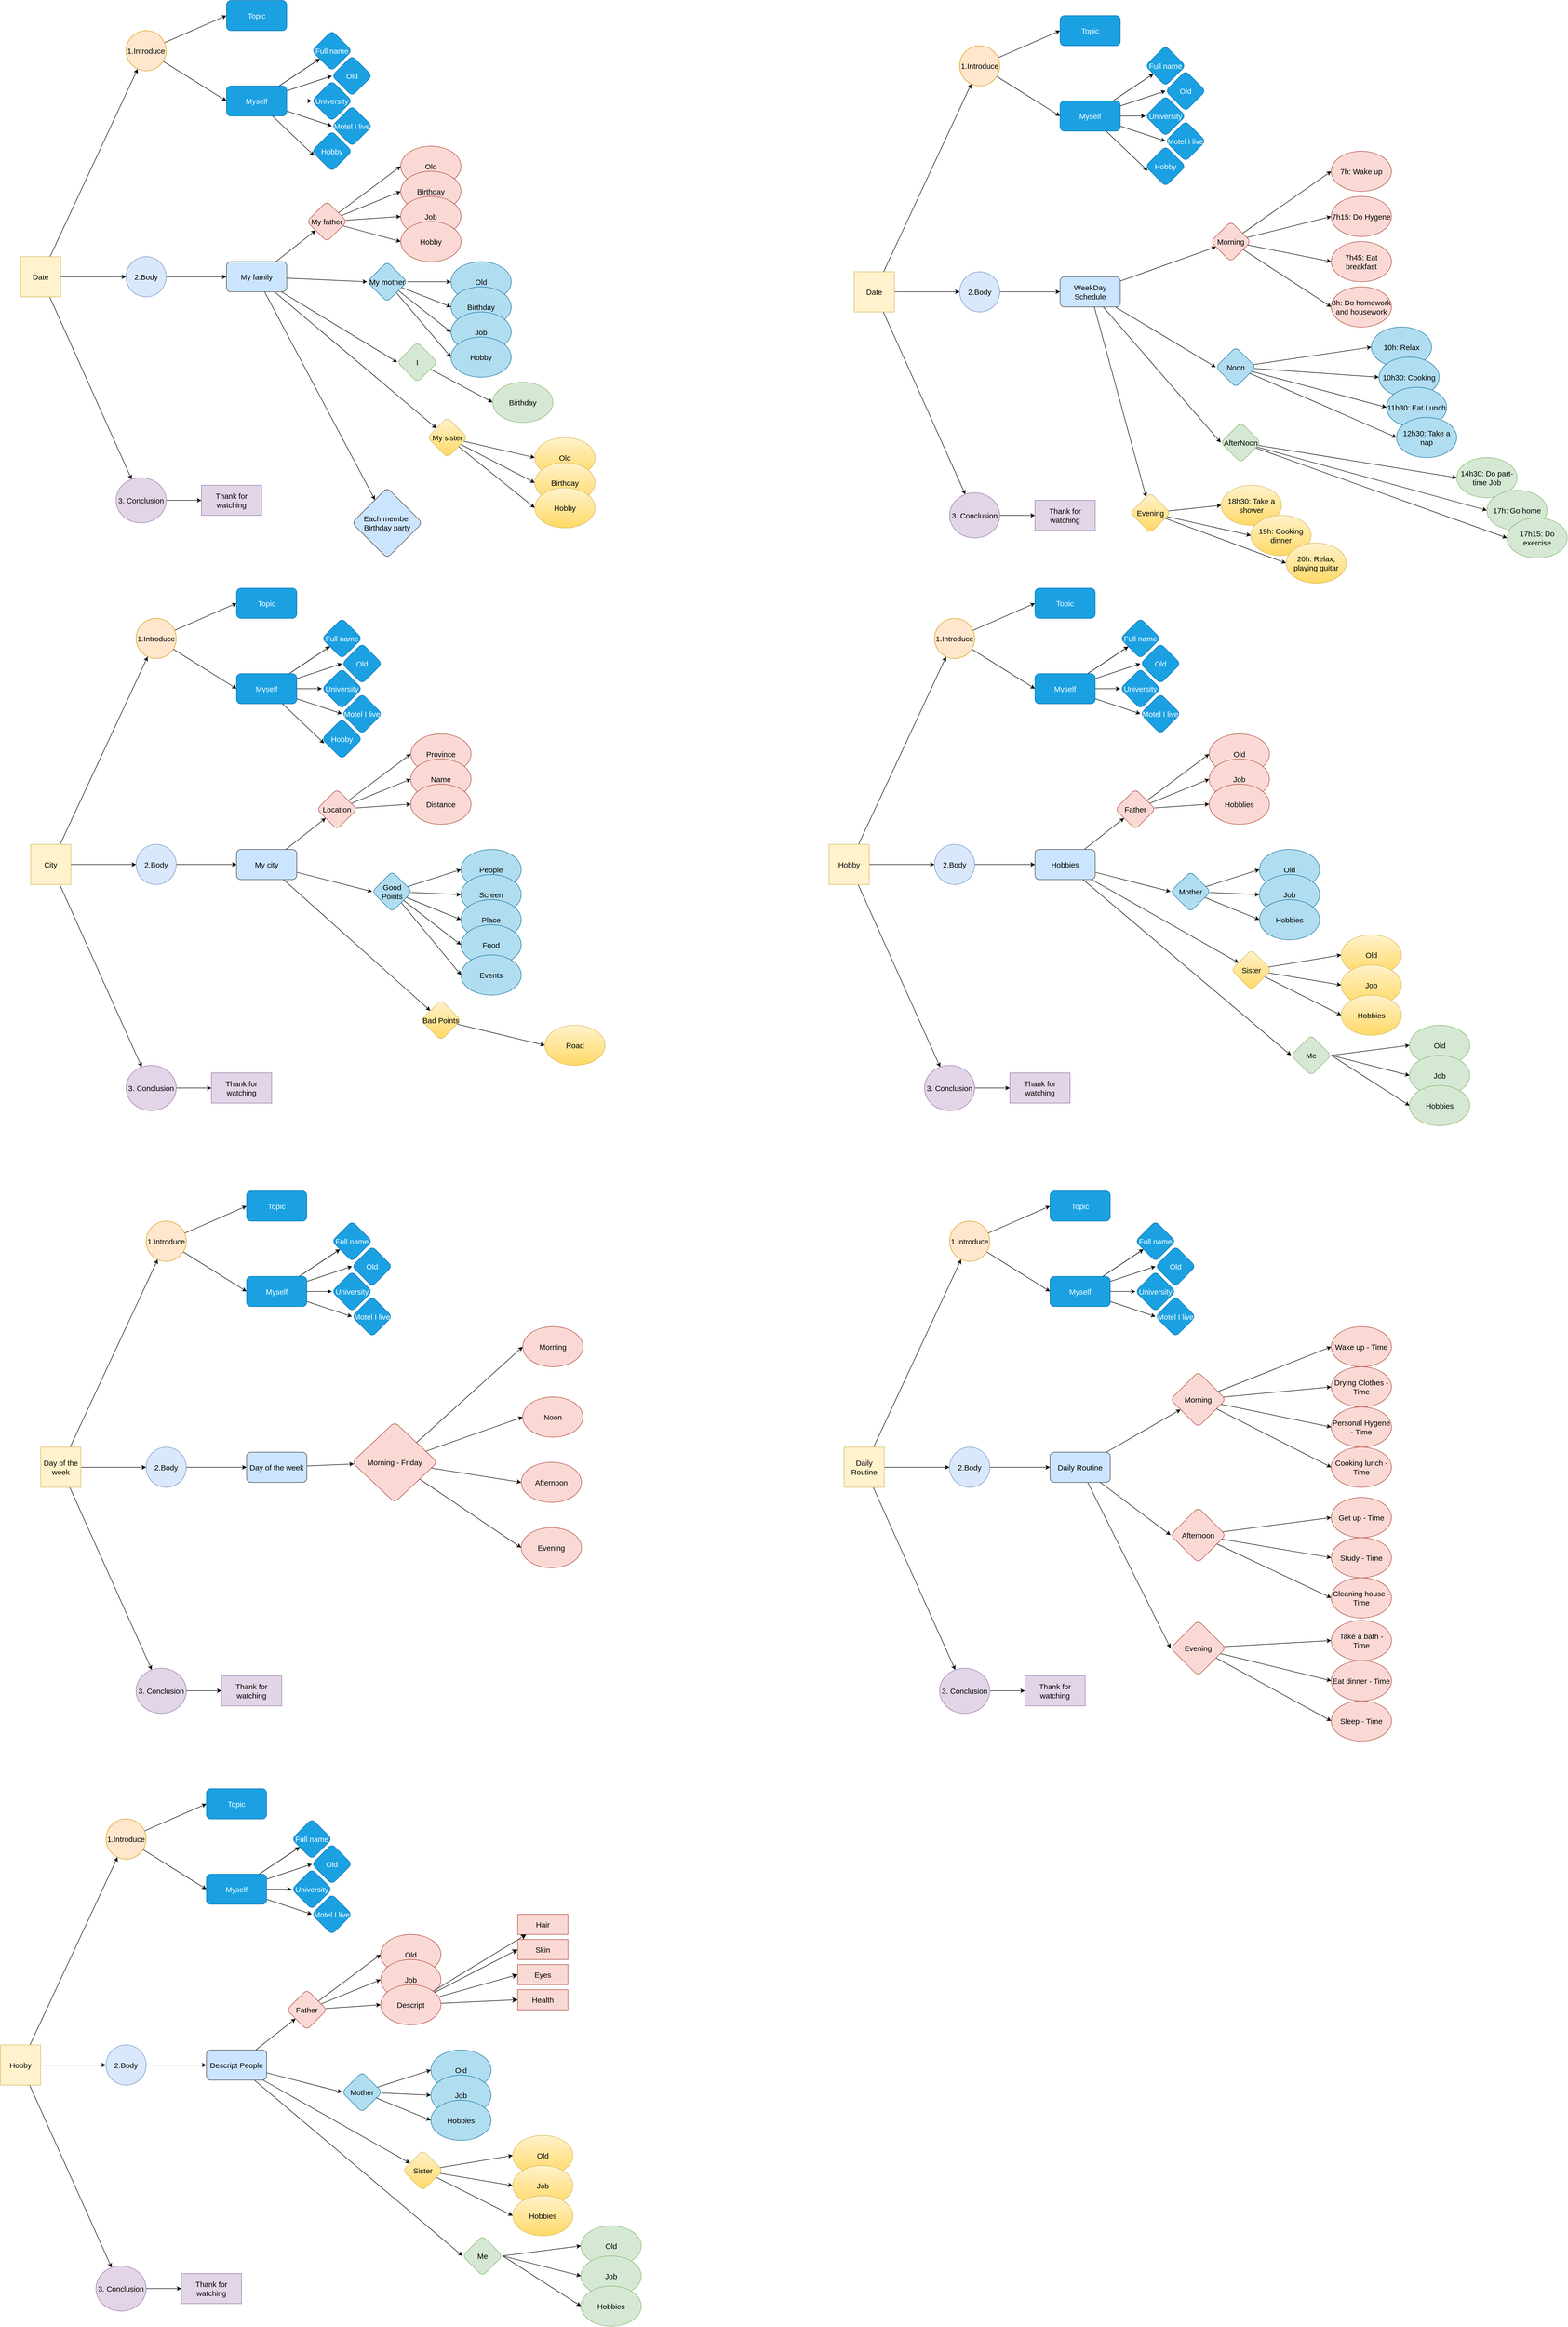 <mxfile version="26.0.10">
  <diagram id="C5RBs43oDa-KdzZeNtuy" name="Page-1">
    <mxGraphModel dx="490" dy="594" grid="1" gridSize="10" guides="1" tooltips="1" connect="1" arrows="1" fold="1" page="1" pageScale="1" pageWidth="827" pageHeight="1169" math="0" shadow="0">
      <root>
        <mxCell id="WIyWlLk6GJQsqaUBKTNV-0" />
        <mxCell id="WIyWlLk6GJQsqaUBKTNV-1" parent="WIyWlLk6GJQsqaUBKTNV-0" />
        <mxCell id="n8xYsL2Tcehl7fB6EfHI-2" value="" style="rounded=0;orthogonalLoop=1;jettySize=auto;html=1;fontSize=15;" parent="WIyWlLk6GJQsqaUBKTNV-1" source="n8xYsL2Tcehl7fB6EfHI-0" target="n8xYsL2Tcehl7fB6EfHI-1" edge="1">
          <mxGeometry relative="1" as="geometry" />
        </mxCell>
        <mxCell id="n8xYsL2Tcehl7fB6EfHI-4" value="" style="edgeStyle=none;rounded=0;orthogonalLoop=1;jettySize=auto;html=1;fontSize=15;" parent="WIyWlLk6GJQsqaUBKTNV-1" source="n8xYsL2Tcehl7fB6EfHI-0" target="n8xYsL2Tcehl7fB6EfHI-3" edge="1">
          <mxGeometry relative="1" as="geometry" />
        </mxCell>
        <mxCell id="n8xYsL2Tcehl7fB6EfHI-6" value="" style="edgeStyle=none;rounded=0;orthogonalLoop=1;jettySize=auto;html=1;fontSize=15;" parent="WIyWlLk6GJQsqaUBKTNV-1" source="n8xYsL2Tcehl7fB6EfHI-0" target="n8xYsL2Tcehl7fB6EfHI-5" edge="1">
          <mxGeometry relative="1" as="geometry" />
        </mxCell>
        <mxCell id="n8xYsL2Tcehl7fB6EfHI-0" value="Date" style="whiteSpace=wrap;html=1;aspect=fixed;fillColor=#fff2cc;strokeColor=#d6b656;fontSize=15;" parent="WIyWlLk6GJQsqaUBKTNV-1" vertex="1">
          <mxGeometry x="70" y="530" width="80" height="80" as="geometry" />
        </mxCell>
        <mxCell id="n8xYsL2Tcehl7fB6EfHI-8" value="" style="edgeStyle=none;rounded=0;orthogonalLoop=1;jettySize=auto;html=1;entryX=0;entryY=0.5;entryDx=0;entryDy=0;fontSize=15;" parent="WIyWlLk6GJQsqaUBKTNV-1" source="n8xYsL2Tcehl7fB6EfHI-1" target="n8xYsL2Tcehl7fB6EfHI-9" edge="1">
          <mxGeometry relative="1" as="geometry">
            <mxPoint x="501.739" y="111.739" as="targetPoint" />
          </mxGeometry>
        </mxCell>
        <mxCell id="n8xYsL2Tcehl7fB6EfHI-11" style="edgeStyle=none;rounded=0;orthogonalLoop=1;jettySize=auto;html=1;entryX=0;entryY=0.5;entryDx=0;entryDy=0;fontSize=15;" parent="WIyWlLk6GJQsqaUBKTNV-1" source="n8xYsL2Tcehl7fB6EfHI-1" target="n8xYsL2Tcehl7fB6EfHI-10" edge="1">
          <mxGeometry relative="1" as="geometry" />
        </mxCell>
        <mxCell id="n8xYsL2Tcehl7fB6EfHI-1" value="1.Introduce" style="ellipse;whiteSpace=wrap;html=1;fillColor=#ffe6cc;strokeColor=#d79b00;fontSize=15;" parent="WIyWlLk6GJQsqaUBKTNV-1" vertex="1">
          <mxGeometry x="280" y="80" width="80" height="80" as="geometry" />
        </mxCell>
        <mxCell id="n8xYsL2Tcehl7fB6EfHI-28" style="edgeStyle=none;rounded=0;orthogonalLoop=1;jettySize=auto;html=1;entryX=0;entryY=0.5;entryDx=0;entryDy=0;fontSize=15;" parent="WIyWlLk6GJQsqaUBKTNV-1" source="n8xYsL2Tcehl7fB6EfHI-3" target="n8xYsL2Tcehl7fB6EfHI-27" edge="1">
          <mxGeometry relative="1" as="geometry" />
        </mxCell>
        <mxCell id="n8xYsL2Tcehl7fB6EfHI-3" value="2.Body" style="ellipse;whiteSpace=wrap;html=1;fillColor=#dae8fc;strokeColor=#6c8ebf;fontSize=15;" parent="WIyWlLk6GJQsqaUBKTNV-1" vertex="1">
          <mxGeometry x="280" y="530" width="80" height="80" as="geometry" />
        </mxCell>
        <mxCell id="n8xYsL2Tcehl7fB6EfHI-69" value="" style="edgeStyle=none;rounded=0;orthogonalLoop=1;jettySize=auto;html=1;fontSize=15;" parent="WIyWlLk6GJQsqaUBKTNV-1" source="n8xYsL2Tcehl7fB6EfHI-5" target="n8xYsL2Tcehl7fB6EfHI-68" edge="1">
          <mxGeometry relative="1" as="geometry" />
        </mxCell>
        <mxCell id="n8xYsL2Tcehl7fB6EfHI-5" value="3. Conclusion" style="ellipse;whiteSpace=wrap;html=1;fillColor=#e1d5e7;strokeColor=#9673a6;fontSize=15;" parent="WIyWlLk6GJQsqaUBKTNV-1" vertex="1">
          <mxGeometry x="260" y="970" width="100" height="90" as="geometry" />
        </mxCell>
        <mxCell id="n8xYsL2Tcehl7fB6EfHI-9" value="Topic" style="rounded=1;whiteSpace=wrap;html=1;fillColor=#1ba1e2;strokeColor=#006EAF;fontColor=#ffffff;fontSize=15;" parent="WIyWlLk6GJQsqaUBKTNV-1" vertex="1">
          <mxGeometry x="480" y="20" width="120" height="60" as="geometry" />
        </mxCell>
        <mxCell id="n8xYsL2Tcehl7fB6EfHI-14" value="" style="edgeStyle=none;rounded=0;orthogonalLoop=1;jettySize=auto;html=1;fontSize=15;" parent="WIyWlLk6GJQsqaUBKTNV-1" source="n8xYsL2Tcehl7fB6EfHI-10" target="n8xYsL2Tcehl7fB6EfHI-13" edge="1">
          <mxGeometry relative="1" as="geometry" />
        </mxCell>
        <mxCell id="n8xYsL2Tcehl7fB6EfHI-15" value="" style="edgeStyle=none;rounded=0;orthogonalLoop=1;jettySize=auto;html=1;fontSize=15;" parent="WIyWlLk6GJQsqaUBKTNV-1" source="n8xYsL2Tcehl7fB6EfHI-10" target="n8xYsL2Tcehl7fB6EfHI-13" edge="1">
          <mxGeometry relative="1" as="geometry" />
        </mxCell>
        <mxCell id="n8xYsL2Tcehl7fB6EfHI-20" style="edgeStyle=none;rounded=0;orthogonalLoop=1;jettySize=auto;html=1;entryX=0;entryY=0.5;entryDx=0;entryDy=0;fontSize=15;" parent="WIyWlLk6GJQsqaUBKTNV-1" source="n8xYsL2Tcehl7fB6EfHI-10" target="n8xYsL2Tcehl7fB6EfHI-17" edge="1">
          <mxGeometry relative="1" as="geometry" />
        </mxCell>
        <mxCell id="n8xYsL2Tcehl7fB6EfHI-21" style="edgeStyle=none;rounded=0;orthogonalLoop=1;jettySize=auto;html=1;entryX=0;entryY=0.5;entryDx=0;entryDy=0;fontSize=15;" parent="WIyWlLk6GJQsqaUBKTNV-1" source="n8xYsL2Tcehl7fB6EfHI-10" target="n8xYsL2Tcehl7fB6EfHI-18" edge="1">
          <mxGeometry relative="1" as="geometry" />
        </mxCell>
        <mxCell id="n8xYsL2Tcehl7fB6EfHI-26" style="edgeStyle=none;rounded=0;orthogonalLoop=1;jettySize=auto;html=1;entryX=0;entryY=0.5;entryDx=0;entryDy=0;fontSize=15;" parent="WIyWlLk6GJQsqaUBKTNV-1" source="n8xYsL2Tcehl7fB6EfHI-10" target="n8xYsL2Tcehl7fB6EfHI-16" edge="1">
          <mxGeometry relative="1" as="geometry" />
        </mxCell>
        <mxCell id="n8xYsL2Tcehl7fB6EfHI-10" value="Myself" style="rounded=1;whiteSpace=wrap;html=1;fillColor=#1ba1e2;fontColor=#ffffff;strokeColor=#006EAF;fontSize=15;" parent="WIyWlLk6GJQsqaUBKTNV-1" vertex="1">
          <mxGeometry x="480" y="190" width="120" height="60" as="geometry" />
        </mxCell>
        <mxCell id="n8xYsL2Tcehl7fB6EfHI-13" value="Full name" style="rhombus;whiteSpace=wrap;html=1;rounded=1;fillColor=#1ba1e2;fontColor=#ffffff;strokeColor=#006EAF;fontSize=15;" parent="WIyWlLk6GJQsqaUBKTNV-1" vertex="1">
          <mxGeometry x="650" y="80" width="80" height="80" as="geometry" />
        </mxCell>
        <mxCell id="n8xYsL2Tcehl7fB6EfHI-16" value="Old" style="rhombus;whiteSpace=wrap;html=1;rounded=1;fillColor=#1ba1e2;fontColor=#ffffff;strokeColor=#006EAF;fontSize=15;" parent="WIyWlLk6GJQsqaUBKTNV-1" vertex="1">
          <mxGeometry x="690" y="130" width="80" height="80" as="geometry" />
        </mxCell>
        <mxCell id="n8xYsL2Tcehl7fB6EfHI-17" value="University" style="rhombus;whiteSpace=wrap;html=1;rounded=1;fillColor=#1ba1e2;fontColor=#ffffff;strokeColor=#006EAF;fontSize=15;" parent="WIyWlLk6GJQsqaUBKTNV-1" vertex="1">
          <mxGeometry x="650" y="180" width="80" height="80" as="geometry" />
        </mxCell>
        <mxCell id="n8xYsL2Tcehl7fB6EfHI-18" value="Motel I live" style="rhombus;whiteSpace=wrap;html=1;rounded=1;fillColor=#1ba1e2;fontColor=#ffffff;strokeColor=#006EAF;fontSize=15;" parent="WIyWlLk6GJQsqaUBKTNV-1" vertex="1">
          <mxGeometry x="690" y="230" width="80" height="80" as="geometry" />
        </mxCell>
        <mxCell id="n8xYsL2Tcehl7fB6EfHI-23" value="Hobby" style="rhombus;whiteSpace=wrap;html=1;rounded=1;fillColor=#1ba1e2;fontColor=#ffffff;strokeColor=#006EAF;fontSize=15;" parent="WIyWlLk6GJQsqaUBKTNV-1" vertex="1">
          <mxGeometry x="650" y="280" width="80" height="80" as="geometry" />
        </mxCell>
        <mxCell id="n8xYsL2Tcehl7fB6EfHI-24" style="edgeStyle=none;rounded=0;orthogonalLoop=1;jettySize=auto;html=1;entryX=0.057;entryY=0.611;entryDx=0;entryDy=0;entryPerimeter=0;fontSize=15;" parent="WIyWlLk6GJQsqaUBKTNV-1" source="n8xYsL2Tcehl7fB6EfHI-10" target="n8xYsL2Tcehl7fB6EfHI-23" edge="1">
          <mxGeometry relative="1" as="geometry" />
        </mxCell>
        <mxCell id="n8xYsL2Tcehl7fB6EfHI-30" value="" style="edgeStyle=none;rounded=0;orthogonalLoop=1;jettySize=auto;html=1;fontSize=15;" parent="WIyWlLk6GJQsqaUBKTNV-1" source="n8xYsL2Tcehl7fB6EfHI-27" target="n8xYsL2Tcehl7fB6EfHI-29" edge="1">
          <mxGeometry relative="1" as="geometry" />
        </mxCell>
        <mxCell id="n8xYsL2Tcehl7fB6EfHI-32" value="" style="edgeStyle=none;rounded=0;orthogonalLoop=1;jettySize=auto;html=1;entryX=0;entryY=0.5;entryDx=0;entryDy=0;fontSize=15;" parent="WIyWlLk6GJQsqaUBKTNV-1" source="n8xYsL2Tcehl7fB6EfHI-27" target="n8xYsL2Tcehl7fB6EfHI-49" edge="1">
          <mxGeometry relative="1" as="geometry">
            <mxPoint x="640" y="570" as="targetPoint" />
          </mxGeometry>
        </mxCell>
        <mxCell id="n8xYsL2Tcehl7fB6EfHI-35" style="edgeStyle=none;rounded=0;orthogonalLoop=1;jettySize=auto;html=1;entryX=0;entryY=0.5;entryDx=0;entryDy=0;fontSize=15;" parent="WIyWlLk6GJQsqaUBKTNV-1" source="n8xYsL2Tcehl7fB6EfHI-27" target="n8xYsL2Tcehl7fB6EfHI-33" edge="1">
          <mxGeometry relative="1" as="geometry" />
        </mxCell>
        <mxCell id="n8xYsL2Tcehl7fB6EfHI-37" value="" style="edgeStyle=none;rounded=0;orthogonalLoop=1;jettySize=auto;html=1;fontSize=15;" parent="WIyWlLk6GJQsqaUBKTNV-1" source="n8xYsL2Tcehl7fB6EfHI-27" target="n8xYsL2Tcehl7fB6EfHI-36" edge="1">
          <mxGeometry relative="1" as="geometry" />
        </mxCell>
        <mxCell id="n8xYsL2Tcehl7fB6EfHI-67" value="" style="edgeStyle=none;rounded=0;orthogonalLoop=1;jettySize=auto;html=1;fontSize=15;" parent="WIyWlLk6GJQsqaUBKTNV-1" source="n8xYsL2Tcehl7fB6EfHI-27" target="n8xYsL2Tcehl7fB6EfHI-66" edge="1">
          <mxGeometry relative="1" as="geometry" />
        </mxCell>
        <mxCell id="n8xYsL2Tcehl7fB6EfHI-27" value="My family" style="rounded=1;whiteSpace=wrap;html=1;fillColor=#cce5ff;strokeColor=#36393d;fontSize=15;" parent="WIyWlLk6GJQsqaUBKTNV-1" vertex="1">
          <mxGeometry x="480" y="540" width="120" height="60" as="geometry" />
        </mxCell>
        <mxCell id="n8xYsL2Tcehl7fB6EfHI-39" style="edgeStyle=none;rounded=0;orthogonalLoop=1;jettySize=auto;html=1;entryX=0;entryY=0.5;entryDx=0;entryDy=0;fontSize=15;" parent="WIyWlLk6GJQsqaUBKTNV-1" source="n8xYsL2Tcehl7fB6EfHI-29" target="n8xYsL2Tcehl7fB6EfHI-38" edge="1">
          <mxGeometry relative="1" as="geometry" />
        </mxCell>
        <mxCell id="n8xYsL2Tcehl7fB6EfHI-44" style="edgeStyle=none;rounded=0;orthogonalLoop=1;jettySize=auto;html=1;entryX=0;entryY=0.5;entryDx=0;entryDy=0;fontSize=15;" parent="WIyWlLk6GJQsqaUBKTNV-1" source="n8xYsL2Tcehl7fB6EfHI-29" target="n8xYsL2Tcehl7fB6EfHI-42" edge="1">
          <mxGeometry relative="1" as="geometry" />
        </mxCell>
        <mxCell id="n8xYsL2Tcehl7fB6EfHI-45" style="edgeStyle=none;rounded=0;orthogonalLoop=1;jettySize=auto;html=1;entryX=0;entryY=0.5;entryDx=0;entryDy=0;fontSize=15;" parent="WIyWlLk6GJQsqaUBKTNV-1" source="n8xYsL2Tcehl7fB6EfHI-29" target="n8xYsL2Tcehl7fB6EfHI-43" edge="1">
          <mxGeometry relative="1" as="geometry" />
        </mxCell>
        <mxCell id="n8xYsL2Tcehl7fB6EfHI-60" style="edgeStyle=none;rounded=0;orthogonalLoop=1;jettySize=auto;html=1;entryX=0;entryY=0.5;entryDx=0;entryDy=0;fontSize=15;" parent="WIyWlLk6GJQsqaUBKTNV-1" source="n8xYsL2Tcehl7fB6EfHI-29" target="n8xYsL2Tcehl7fB6EfHI-59" edge="1">
          <mxGeometry relative="1" as="geometry" />
        </mxCell>
        <mxCell id="n8xYsL2Tcehl7fB6EfHI-29" value="My father" style="rhombus;whiteSpace=wrap;html=1;rounded=1;fillColor=#fad9d5;strokeColor=#ae4132;fontSize=15;" parent="WIyWlLk6GJQsqaUBKTNV-1" vertex="1">
          <mxGeometry x="640" y="420" width="80" height="80" as="geometry" />
        </mxCell>
        <mxCell id="n8xYsL2Tcehl7fB6EfHI-54" style="edgeStyle=none;rounded=0;orthogonalLoop=1;jettySize=auto;html=1;entryX=0;entryY=0.5;entryDx=0;entryDy=0;fontSize=15;" parent="WIyWlLk6GJQsqaUBKTNV-1" source="n8xYsL2Tcehl7fB6EfHI-33" target="n8xYsL2Tcehl7fB6EfHI-53" edge="1">
          <mxGeometry relative="1" as="geometry" />
        </mxCell>
        <mxCell id="n8xYsL2Tcehl7fB6EfHI-33" value="I" style="rhombus;whiteSpace=wrap;html=1;rounded=1;fillColor=#d5e8d4;strokeColor=#82b366;fontSize=15;" parent="WIyWlLk6GJQsqaUBKTNV-1" vertex="1">
          <mxGeometry x="820" y="700" width="80" height="80" as="geometry" />
        </mxCell>
        <mxCell id="n8xYsL2Tcehl7fB6EfHI-57" style="edgeStyle=none;rounded=0;orthogonalLoop=1;jettySize=auto;html=1;entryX=0;entryY=0.5;entryDx=0;entryDy=0;fontSize=15;" parent="WIyWlLk6GJQsqaUBKTNV-1" source="n8xYsL2Tcehl7fB6EfHI-36" target="n8xYsL2Tcehl7fB6EfHI-55" edge="1">
          <mxGeometry relative="1" as="geometry" />
        </mxCell>
        <mxCell id="n8xYsL2Tcehl7fB6EfHI-58" style="edgeStyle=none;rounded=0;orthogonalLoop=1;jettySize=auto;html=1;entryX=0;entryY=0.5;entryDx=0;entryDy=0;fontSize=15;" parent="WIyWlLk6GJQsqaUBKTNV-1" source="n8xYsL2Tcehl7fB6EfHI-36" target="n8xYsL2Tcehl7fB6EfHI-56" edge="1">
          <mxGeometry relative="1" as="geometry" />
        </mxCell>
        <mxCell id="n8xYsL2Tcehl7fB6EfHI-64" style="edgeStyle=none;rounded=0;orthogonalLoop=1;jettySize=auto;html=1;entryX=0;entryY=0.5;entryDx=0;entryDy=0;fontSize=15;" parent="WIyWlLk6GJQsqaUBKTNV-1" source="n8xYsL2Tcehl7fB6EfHI-36" target="n8xYsL2Tcehl7fB6EfHI-63" edge="1">
          <mxGeometry relative="1" as="geometry" />
        </mxCell>
        <mxCell id="n8xYsL2Tcehl7fB6EfHI-36" value="My sister" style="rhombus;whiteSpace=wrap;html=1;rounded=1;fillColor=#fff2cc;gradientColor=#ffd966;strokeColor=#d6b656;fontSize=15;" parent="WIyWlLk6GJQsqaUBKTNV-1" vertex="1">
          <mxGeometry x="880" y="850" width="80" height="80" as="geometry" />
        </mxCell>
        <mxCell id="n8xYsL2Tcehl7fB6EfHI-38" value="Old" style="ellipse;whiteSpace=wrap;html=1;fillColor=#fad9d5;strokeColor=#ae4132;fontSize=15;" parent="WIyWlLk6GJQsqaUBKTNV-1" vertex="1">
          <mxGeometry x="827" y="310" width="120" height="80" as="geometry" />
        </mxCell>
        <mxCell id="n8xYsL2Tcehl7fB6EfHI-43" value="Birthday" style="ellipse;whiteSpace=wrap;html=1;fillColor=#fad9d5;strokeColor=#ae4132;fontSize=15;" parent="WIyWlLk6GJQsqaUBKTNV-1" vertex="1">
          <mxGeometry x="827" y="360" width="120" height="80" as="geometry" />
        </mxCell>
        <mxCell id="n8xYsL2Tcehl7fB6EfHI-46" style="edgeStyle=none;rounded=0;orthogonalLoop=1;jettySize=auto;html=1;entryX=0;entryY=0.5;entryDx=0;entryDy=0;fontSize=15;" parent="WIyWlLk6GJQsqaUBKTNV-1" source="n8xYsL2Tcehl7fB6EfHI-49" target="n8xYsL2Tcehl7fB6EfHI-50" edge="1">
          <mxGeometry relative="1" as="geometry" />
        </mxCell>
        <mxCell id="n8xYsL2Tcehl7fB6EfHI-47" style="edgeStyle=none;rounded=0;orthogonalLoop=1;jettySize=auto;html=1;entryX=0;entryY=0.5;entryDx=0;entryDy=0;fontSize=15;" parent="WIyWlLk6GJQsqaUBKTNV-1" source="n8xYsL2Tcehl7fB6EfHI-49" target="n8xYsL2Tcehl7fB6EfHI-51" edge="1">
          <mxGeometry relative="1" as="geometry" />
        </mxCell>
        <mxCell id="n8xYsL2Tcehl7fB6EfHI-48" style="edgeStyle=none;rounded=0;orthogonalLoop=1;jettySize=auto;html=1;entryX=0;entryY=0.5;entryDx=0;entryDy=0;fontSize=15;" parent="WIyWlLk6GJQsqaUBKTNV-1" source="n8xYsL2Tcehl7fB6EfHI-49" target="n8xYsL2Tcehl7fB6EfHI-52" edge="1">
          <mxGeometry relative="1" as="geometry" />
        </mxCell>
        <mxCell id="n8xYsL2Tcehl7fB6EfHI-62" style="edgeStyle=none;rounded=0;orthogonalLoop=1;jettySize=auto;html=1;entryX=0;entryY=0.5;entryDx=0;entryDy=0;fontSize=15;" parent="WIyWlLk6GJQsqaUBKTNV-1" source="n8xYsL2Tcehl7fB6EfHI-49" target="n8xYsL2Tcehl7fB6EfHI-61" edge="1">
          <mxGeometry relative="1" as="geometry" />
        </mxCell>
        <mxCell id="n8xYsL2Tcehl7fB6EfHI-49" value="My mother" style="rhombus;whiteSpace=wrap;html=1;rounded=1;fillColor=#b1ddf0;strokeColor=#10739e;fontSize=15;" parent="WIyWlLk6GJQsqaUBKTNV-1" vertex="1">
          <mxGeometry x="760" y="540" width="80" height="80" as="geometry" />
        </mxCell>
        <mxCell id="n8xYsL2Tcehl7fB6EfHI-50" value="Old" style="ellipse;whiteSpace=wrap;html=1;fillColor=#b1ddf0;strokeColor=#10739e;fontSize=15;" parent="WIyWlLk6GJQsqaUBKTNV-1" vertex="1">
          <mxGeometry x="927" y="540" width="120" height="80" as="geometry" />
        </mxCell>
        <mxCell id="n8xYsL2Tcehl7fB6EfHI-52" value="Birthday" style="ellipse;whiteSpace=wrap;html=1;fillColor=#b1ddf0;strokeColor=#10739e;fontSize=15;" parent="WIyWlLk6GJQsqaUBKTNV-1" vertex="1">
          <mxGeometry x="927" y="590" width="120" height="80" as="geometry" />
        </mxCell>
        <mxCell id="n8xYsL2Tcehl7fB6EfHI-53" value="Birthday" style="ellipse;whiteSpace=wrap;html=1;fillColor=#d5e8d4;strokeColor=#82b366;fontSize=15;" parent="WIyWlLk6GJQsqaUBKTNV-1" vertex="1">
          <mxGeometry x="1010" y="780" width="120" height="80" as="geometry" />
        </mxCell>
        <mxCell id="n8xYsL2Tcehl7fB6EfHI-55" value="Old" style="ellipse;whiteSpace=wrap;html=1;fillColor=#fff2cc;gradientColor=#ffd966;strokeColor=#d6b656;fontSize=15;" parent="WIyWlLk6GJQsqaUBKTNV-1" vertex="1">
          <mxGeometry x="1094" y="890" width="120" height="80" as="geometry" />
        </mxCell>
        <mxCell id="n8xYsL2Tcehl7fB6EfHI-56" value="Birthday" style="ellipse;whiteSpace=wrap;html=1;fillColor=#fff2cc;gradientColor=#ffd966;strokeColor=#d6b656;fontSize=15;" parent="WIyWlLk6GJQsqaUBKTNV-1" vertex="1">
          <mxGeometry x="1094" y="940" width="120" height="80" as="geometry" />
        </mxCell>
        <mxCell id="n8xYsL2Tcehl7fB6EfHI-42" value="Job" style="ellipse;whiteSpace=wrap;html=1;fillColor=#fad9d5;strokeColor=#ae4132;fontSize=15;" parent="WIyWlLk6GJQsqaUBKTNV-1" vertex="1">
          <mxGeometry x="827" y="410" width="120" height="80" as="geometry" />
        </mxCell>
        <mxCell id="n8xYsL2Tcehl7fB6EfHI-59" value="Hobby" style="ellipse;whiteSpace=wrap;html=1;fillColor=#fad9d5;strokeColor=#ae4132;fontSize=15;" parent="WIyWlLk6GJQsqaUBKTNV-1" vertex="1">
          <mxGeometry x="827" y="460" width="120" height="80" as="geometry" />
        </mxCell>
        <mxCell id="n8xYsL2Tcehl7fB6EfHI-51" value="Job" style="ellipse;whiteSpace=wrap;html=1;fillColor=#b1ddf0;strokeColor=#10739e;fontSize=15;" parent="WIyWlLk6GJQsqaUBKTNV-1" vertex="1">
          <mxGeometry x="927" y="640" width="120" height="80" as="geometry" />
        </mxCell>
        <mxCell id="n8xYsL2Tcehl7fB6EfHI-61" value="Hobby" style="ellipse;whiteSpace=wrap;html=1;fillColor=#b1ddf0;strokeColor=#10739e;fontSize=15;" parent="WIyWlLk6GJQsqaUBKTNV-1" vertex="1">
          <mxGeometry x="927" y="690" width="120" height="80" as="geometry" />
        </mxCell>
        <mxCell id="n8xYsL2Tcehl7fB6EfHI-63" value="Hobby" style="ellipse;whiteSpace=wrap;html=1;fillColor=#fff2cc;gradientColor=#ffd966;strokeColor=#d6b656;fontSize=15;" parent="WIyWlLk6GJQsqaUBKTNV-1" vertex="1">
          <mxGeometry x="1094" y="990" width="120" height="80" as="geometry" />
        </mxCell>
        <mxCell id="n8xYsL2Tcehl7fB6EfHI-66" value="Each member Birthday party" style="rhombus;whiteSpace=wrap;html=1;fillColor=#cce5ff;strokeColor=#36393d;rounded=1;fontSize=15;" parent="WIyWlLk6GJQsqaUBKTNV-1" vertex="1">
          <mxGeometry x="730" y="990" width="140" height="140" as="geometry" />
        </mxCell>
        <mxCell id="n8xYsL2Tcehl7fB6EfHI-68" value="Thank for watching" style="whiteSpace=wrap;html=1;fillColor=#e1d5e7;strokeColor=#9673a6;fontSize=15;" parent="WIyWlLk6GJQsqaUBKTNV-1" vertex="1">
          <mxGeometry x="430" y="985" width="120" height="60" as="geometry" />
        </mxCell>
        <mxCell id="KPDiQZF1EY9_WfjJIa8t-0" value="" style="rounded=0;orthogonalLoop=1;jettySize=auto;html=1;fontSize=15;" parent="WIyWlLk6GJQsqaUBKTNV-1" source="KPDiQZF1EY9_WfjJIa8t-3" target="KPDiQZF1EY9_WfjJIa8t-6" edge="1">
          <mxGeometry relative="1" as="geometry" />
        </mxCell>
        <mxCell id="KPDiQZF1EY9_WfjJIa8t-1" value="" style="edgeStyle=none;rounded=0;orthogonalLoop=1;jettySize=auto;html=1;fontSize=15;" parent="WIyWlLk6GJQsqaUBKTNV-1" source="KPDiQZF1EY9_WfjJIa8t-3" target="KPDiQZF1EY9_WfjJIa8t-8" edge="1">
          <mxGeometry relative="1" as="geometry" />
        </mxCell>
        <mxCell id="KPDiQZF1EY9_WfjJIa8t-2" value="" style="edgeStyle=none;rounded=0;orthogonalLoop=1;jettySize=auto;html=1;fontSize=15;" parent="WIyWlLk6GJQsqaUBKTNV-1" source="KPDiQZF1EY9_WfjJIa8t-3" target="KPDiQZF1EY9_WfjJIa8t-10" edge="1">
          <mxGeometry relative="1" as="geometry" />
        </mxCell>
        <mxCell id="KPDiQZF1EY9_WfjJIa8t-3" value="Date" style="whiteSpace=wrap;html=1;aspect=fixed;fillColor=#fff2cc;strokeColor=#d6b656;fontSize=15;" parent="WIyWlLk6GJQsqaUBKTNV-1" vertex="1">
          <mxGeometry x="1730" y="560" width="80" height="80" as="geometry" />
        </mxCell>
        <mxCell id="KPDiQZF1EY9_WfjJIa8t-4" value="" style="edgeStyle=none;rounded=0;orthogonalLoop=1;jettySize=auto;html=1;entryX=0;entryY=0.5;entryDx=0;entryDy=0;fontSize=15;" parent="WIyWlLk6GJQsqaUBKTNV-1" source="KPDiQZF1EY9_WfjJIa8t-6" target="KPDiQZF1EY9_WfjJIa8t-11" edge="1">
          <mxGeometry relative="1" as="geometry">
            <mxPoint x="2161.739" y="141.739" as="targetPoint" />
          </mxGeometry>
        </mxCell>
        <mxCell id="KPDiQZF1EY9_WfjJIa8t-5" style="edgeStyle=none;rounded=0;orthogonalLoop=1;jettySize=auto;html=1;entryX=0;entryY=0.5;entryDx=0;entryDy=0;fontSize=15;" parent="WIyWlLk6GJQsqaUBKTNV-1" source="KPDiQZF1EY9_WfjJIa8t-6" target="KPDiQZF1EY9_WfjJIa8t-17" edge="1">
          <mxGeometry relative="1" as="geometry" />
        </mxCell>
        <mxCell id="KPDiQZF1EY9_WfjJIa8t-6" value="1.Introduce" style="ellipse;whiteSpace=wrap;html=1;fillColor=#ffe6cc;strokeColor=#d79b00;fontSize=15;" parent="WIyWlLk6GJQsqaUBKTNV-1" vertex="1">
          <mxGeometry x="1940" y="110" width="80" height="80" as="geometry" />
        </mxCell>
        <mxCell id="KPDiQZF1EY9_WfjJIa8t-7" style="edgeStyle=none;rounded=0;orthogonalLoop=1;jettySize=auto;html=1;entryX=0;entryY=0.5;entryDx=0;entryDy=0;fontSize=15;" parent="WIyWlLk6GJQsqaUBKTNV-1" source="KPDiQZF1EY9_WfjJIa8t-8" target="KPDiQZF1EY9_WfjJIa8t-29" edge="1">
          <mxGeometry relative="1" as="geometry" />
        </mxCell>
        <mxCell id="KPDiQZF1EY9_WfjJIa8t-8" value="2.Body" style="ellipse;whiteSpace=wrap;html=1;fillColor=#dae8fc;strokeColor=#6c8ebf;fontSize=15;" parent="WIyWlLk6GJQsqaUBKTNV-1" vertex="1">
          <mxGeometry x="1940" y="560" width="80" height="80" as="geometry" />
        </mxCell>
        <mxCell id="KPDiQZF1EY9_WfjJIa8t-9" value="" style="edgeStyle=none;rounded=0;orthogonalLoop=1;jettySize=auto;html=1;fontSize=15;" parent="WIyWlLk6GJQsqaUBKTNV-1" source="KPDiQZF1EY9_WfjJIa8t-10" target="KPDiQZF1EY9_WfjJIa8t-59" edge="1">
          <mxGeometry relative="1" as="geometry" />
        </mxCell>
        <mxCell id="KPDiQZF1EY9_WfjJIa8t-10" value="3. Conclusion" style="ellipse;whiteSpace=wrap;html=1;fillColor=#e1d5e7;strokeColor=#9673a6;fontSize=15;" parent="WIyWlLk6GJQsqaUBKTNV-1" vertex="1">
          <mxGeometry x="1920" y="1000" width="100" height="90" as="geometry" />
        </mxCell>
        <mxCell id="KPDiQZF1EY9_WfjJIa8t-11" value="Topic" style="rounded=1;whiteSpace=wrap;html=1;fillColor=#1ba1e2;strokeColor=#006EAF;fontColor=#ffffff;fontSize=15;" parent="WIyWlLk6GJQsqaUBKTNV-1" vertex="1">
          <mxGeometry x="2140" y="50" width="120" height="60" as="geometry" />
        </mxCell>
        <mxCell id="KPDiQZF1EY9_WfjJIa8t-12" value="" style="edgeStyle=none;rounded=0;orthogonalLoop=1;jettySize=auto;html=1;fontSize=15;" parent="WIyWlLk6GJQsqaUBKTNV-1" source="KPDiQZF1EY9_WfjJIa8t-17" target="KPDiQZF1EY9_WfjJIa8t-18" edge="1">
          <mxGeometry relative="1" as="geometry" />
        </mxCell>
        <mxCell id="KPDiQZF1EY9_WfjJIa8t-13" value="" style="edgeStyle=none;rounded=0;orthogonalLoop=1;jettySize=auto;html=1;fontSize=15;" parent="WIyWlLk6GJQsqaUBKTNV-1" source="KPDiQZF1EY9_WfjJIa8t-17" target="KPDiQZF1EY9_WfjJIa8t-18" edge="1">
          <mxGeometry relative="1" as="geometry" />
        </mxCell>
        <mxCell id="KPDiQZF1EY9_WfjJIa8t-14" style="edgeStyle=none;rounded=0;orthogonalLoop=1;jettySize=auto;html=1;entryX=0;entryY=0.5;entryDx=0;entryDy=0;fontSize=15;" parent="WIyWlLk6GJQsqaUBKTNV-1" source="KPDiQZF1EY9_WfjJIa8t-17" target="KPDiQZF1EY9_WfjJIa8t-20" edge="1">
          <mxGeometry relative="1" as="geometry" />
        </mxCell>
        <mxCell id="KPDiQZF1EY9_WfjJIa8t-15" style="edgeStyle=none;rounded=0;orthogonalLoop=1;jettySize=auto;html=1;entryX=0;entryY=0.5;entryDx=0;entryDy=0;fontSize=15;" parent="WIyWlLk6GJQsqaUBKTNV-1" source="KPDiQZF1EY9_WfjJIa8t-17" target="KPDiQZF1EY9_WfjJIa8t-21" edge="1">
          <mxGeometry relative="1" as="geometry" />
        </mxCell>
        <mxCell id="KPDiQZF1EY9_WfjJIa8t-16" style="edgeStyle=none;rounded=0;orthogonalLoop=1;jettySize=auto;html=1;entryX=0;entryY=0.5;entryDx=0;entryDy=0;fontSize=15;" parent="WIyWlLk6GJQsqaUBKTNV-1" source="KPDiQZF1EY9_WfjJIa8t-17" target="KPDiQZF1EY9_WfjJIa8t-19" edge="1">
          <mxGeometry relative="1" as="geometry" />
        </mxCell>
        <mxCell id="KPDiQZF1EY9_WfjJIa8t-17" value="Myself" style="rounded=1;whiteSpace=wrap;html=1;fillColor=#1ba1e2;fontColor=#ffffff;strokeColor=#006EAF;fontSize=15;" parent="WIyWlLk6GJQsqaUBKTNV-1" vertex="1">
          <mxGeometry x="2140" y="220" width="120" height="60" as="geometry" />
        </mxCell>
        <mxCell id="KPDiQZF1EY9_WfjJIa8t-18" value="Full name" style="rhombus;whiteSpace=wrap;html=1;rounded=1;fillColor=#1ba1e2;fontColor=#ffffff;strokeColor=#006EAF;fontSize=15;" parent="WIyWlLk6GJQsqaUBKTNV-1" vertex="1">
          <mxGeometry x="2310" y="110" width="80" height="80" as="geometry" />
        </mxCell>
        <mxCell id="KPDiQZF1EY9_WfjJIa8t-19" value="Old" style="rhombus;whiteSpace=wrap;html=1;rounded=1;fillColor=#1ba1e2;fontColor=#ffffff;strokeColor=#006EAF;fontSize=15;" parent="WIyWlLk6GJQsqaUBKTNV-1" vertex="1">
          <mxGeometry x="2350" y="160" width="80" height="80" as="geometry" />
        </mxCell>
        <mxCell id="KPDiQZF1EY9_WfjJIa8t-20" value="University" style="rhombus;whiteSpace=wrap;html=1;rounded=1;fillColor=#1ba1e2;fontColor=#ffffff;strokeColor=#006EAF;fontSize=15;" parent="WIyWlLk6GJQsqaUBKTNV-1" vertex="1">
          <mxGeometry x="2310" y="210" width="80" height="80" as="geometry" />
        </mxCell>
        <mxCell id="KPDiQZF1EY9_WfjJIa8t-21" value="Motel I live" style="rhombus;whiteSpace=wrap;html=1;rounded=1;fillColor=#1ba1e2;fontColor=#ffffff;strokeColor=#006EAF;fontSize=15;" parent="WIyWlLk6GJQsqaUBKTNV-1" vertex="1">
          <mxGeometry x="2350" y="260" width="80" height="80" as="geometry" />
        </mxCell>
        <mxCell id="KPDiQZF1EY9_WfjJIa8t-22" value="Hobby" style="rhombus;whiteSpace=wrap;html=1;rounded=1;fillColor=#1ba1e2;fontColor=#ffffff;strokeColor=#006EAF;fontSize=15;" parent="WIyWlLk6GJQsqaUBKTNV-1" vertex="1">
          <mxGeometry x="2310" y="310" width="80" height="80" as="geometry" />
        </mxCell>
        <mxCell id="KPDiQZF1EY9_WfjJIa8t-23" style="edgeStyle=none;rounded=0;orthogonalLoop=1;jettySize=auto;html=1;entryX=0.057;entryY=0.611;entryDx=0;entryDy=0;entryPerimeter=0;fontSize=15;" parent="WIyWlLk6GJQsqaUBKTNV-1" source="KPDiQZF1EY9_WfjJIa8t-17" target="KPDiQZF1EY9_WfjJIa8t-22" edge="1">
          <mxGeometry relative="1" as="geometry" />
        </mxCell>
        <mxCell id="KPDiQZF1EY9_WfjJIa8t-24" value="" style="edgeStyle=none;rounded=0;orthogonalLoop=1;jettySize=auto;html=1;fontSize=15;" parent="WIyWlLk6GJQsqaUBKTNV-1" source="KPDiQZF1EY9_WfjJIa8t-29" target="KPDiQZF1EY9_WfjJIa8t-34" edge="1">
          <mxGeometry relative="1" as="geometry" />
        </mxCell>
        <mxCell id="KPDiQZF1EY9_WfjJIa8t-25" value="" style="edgeStyle=none;rounded=0;orthogonalLoop=1;jettySize=auto;html=1;entryX=0;entryY=0.5;entryDx=0;entryDy=0;fontSize=15;" parent="WIyWlLk6GJQsqaUBKTNV-1" source="KPDiQZF1EY9_WfjJIa8t-29" target="KPDiQZF1EY9_WfjJIa8t-47" edge="1">
          <mxGeometry relative="1" as="geometry">
            <mxPoint x="2300" y="600" as="targetPoint" />
          </mxGeometry>
        </mxCell>
        <mxCell id="KPDiQZF1EY9_WfjJIa8t-26" style="edgeStyle=none;rounded=0;orthogonalLoop=1;jettySize=auto;html=1;entryX=0;entryY=0.5;entryDx=0;entryDy=0;fontSize=15;" parent="WIyWlLk6GJQsqaUBKTNV-1" source="KPDiQZF1EY9_WfjJIa8t-29" target="KPDiQZF1EY9_WfjJIa8t-36" edge="1">
          <mxGeometry relative="1" as="geometry" />
        </mxCell>
        <mxCell id="KPDiQZF1EY9_WfjJIa8t-27" value="" style="edgeStyle=none;rounded=0;orthogonalLoop=1;jettySize=auto;html=1;fontSize=15;" parent="WIyWlLk6GJQsqaUBKTNV-1" source="KPDiQZF1EY9_WfjJIa8t-29" target="KPDiQZF1EY9_WfjJIa8t-40" edge="1">
          <mxGeometry relative="1" as="geometry" />
        </mxCell>
        <mxCell id="KPDiQZF1EY9_WfjJIa8t-29" value="WeekDay Schedule" style="rounded=1;whiteSpace=wrap;html=1;fillColor=#cce5ff;strokeColor=#36393d;fontSize=15;" parent="WIyWlLk6GJQsqaUBKTNV-1" vertex="1">
          <mxGeometry x="2140" y="570" width="120" height="60" as="geometry" />
        </mxCell>
        <mxCell id="KPDiQZF1EY9_WfjJIa8t-30" style="edgeStyle=none;rounded=0;orthogonalLoop=1;jettySize=auto;html=1;entryX=0;entryY=0.5;entryDx=0;entryDy=0;fontSize=15;" parent="WIyWlLk6GJQsqaUBKTNV-1" source="KPDiQZF1EY9_WfjJIa8t-34" target="KPDiQZF1EY9_WfjJIa8t-41" edge="1">
          <mxGeometry relative="1" as="geometry" />
        </mxCell>
        <mxCell id="KPDiQZF1EY9_WfjJIa8t-31" style="edgeStyle=none;rounded=0;orthogonalLoop=1;jettySize=auto;html=1;entryX=0;entryY=0.5;entryDx=0;entryDy=0;fontSize=15;" parent="WIyWlLk6GJQsqaUBKTNV-1" source="KPDiQZF1EY9_WfjJIa8t-34" target="KPDiQZF1EY9_WfjJIa8t-53" edge="1">
          <mxGeometry relative="1" as="geometry" />
        </mxCell>
        <mxCell id="KPDiQZF1EY9_WfjJIa8t-32" style="edgeStyle=none;rounded=0;orthogonalLoop=1;jettySize=auto;html=1;entryX=0;entryY=0.5;entryDx=0;entryDy=0;fontSize=15;" parent="WIyWlLk6GJQsqaUBKTNV-1" source="KPDiQZF1EY9_WfjJIa8t-34" target="KPDiQZF1EY9_WfjJIa8t-42" edge="1">
          <mxGeometry relative="1" as="geometry" />
        </mxCell>
        <mxCell id="KPDiQZF1EY9_WfjJIa8t-33" style="edgeStyle=none;rounded=0;orthogonalLoop=1;jettySize=auto;html=1;entryX=0;entryY=0.5;entryDx=0;entryDy=0;fontSize=15;" parent="WIyWlLk6GJQsqaUBKTNV-1" source="KPDiQZF1EY9_WfjJIa8t-34" target="KPDiQZF1EY9_WfjJIa8t-54" edge="1">
          <mxGeometry relative="1" as="geometry" />
        </mxCell>
        <mxCell id="KPDiQZF1EY9_WfjJIa8t-34" value="Morning" style="rhombus;whiteSpace=wrap;html=1;rounded=1;fillColor=#fad9d5;strokeColor=#ae4132;fontSize=15;" parent="WIyWlLk6GJQsqaUBKTNV-1" vertex="1">
          <mxGeometry x="2440" y="460" width="80" height="80" as="geometry" />
        </mxCell>
        <mxCell id="KPDiQZF1EY9_WfjJIa8t-35" style="edgeStyle=none;rounded=0;orthogonalLoop=1;jettySize=auto;html=1;entryX=0;entryY=0.5;entryDx=0;entryDy=0;fontSize=15;" parent="WIyWlLk6GJQsqaUBKTNV-1" source="KPDiQZF1EY9_WfjJIa8t-36" target="KPDiQZF1EY9_WfjJIa8t-50" edge="1">
          <mxGeometry relative="1" as="geometry" />
        </mxCell>
        <mxCell id="KPDiQZF1EY9_WfjJIa8t-64" style="rounded=0;orthogonalLoop=1;jettySize=auto;html=1;entryX=0;entryY=0.5;entryDx=0;entryDy=0;" parent="WIyWlLk6GJQsqaUBKTNV-1" source="KPDiQZF1EY9_WfjJIa8t-36" target="KPDiQZF1EY9_WfjJIa8t-61" edge="1">
          <mxGeometry relative="1" as="geometry" />
        </mxCell>
        <mxCell id="KPDiQZF1EY9_WfjJIa8t-65" style="edgeStyle=none;rounded=0;orthogonalLoop=1;jettySize=auto;html=1;entryX=0;entryY=0.5;entryDx=0;entryDy=0;" parent="WIyWlLk6GJQsqaUBKTNV-1" source="KPDiQZF1EY9_WfjJIa8t-36" target="KPDiQZF1EY9_WfjJIa8t-62" edge="1">
          <mxGeometry relative="1" as="geometry" />
        </mxCell>
        <mxCell id="KPDiQZF1EY9_WfjJIa8t-36" value="AfterNoon" style="rhombus;whiteSpace=wrap;html=1;rounded=1;fillColor=#d5e8d4;strokeColor=#82b366;fontSize=15;" parent="WIyWlLk6GJQsqaUBKTNV-1" vertex="1">
          <mxGeometry x="2460" y="860" width="80" height="80" as="geometry" />
        </mxCell>
        <mxCell id="KPDiQZF1EY9_WfjJIa8t-37" style="edgeStyle=none;rounded=0;orthogonalLoop=1;jettySize=auto;html=1;entryX=0;entryY=0.5;entryDx=0;entryDy=0;fontSize=15;" parent="WIyWlLk6GJQsqaUBKTNV-1" source="KPDiQZF1EY9_WfjJIa8t-40" target="KPDiQZF1EY9_WfjJIa8t-51" edge="1">
          <mxGeometry relative="1" as="geometry" />
        </mxCell>
        <mxCell id="KPDiQZF1EY9_WfjJIa8t-38" style="edgeStyle=none;rounded=0;orthogonalLoop=1;jettySize=auto;html=1;entryX=0;entryY=0.5;entryDx=0;entryDy=0;fontSize=15;" parent="WIyWlLk6GJQsqaUBKTNV-1" source="KPDiQZF1EY9_WfjJIa8t-40" target="KPDiQZF1EY9_WfjJIa8t-52" edge="1">
          <mxGeometry relative="1" as="geometry" />
        </mxCell>
        <mxCell id="KPDiQZF1EY9_WfjJIa8t-39" style="edgeStyle=none;rounded=0;orthogonalLoop=1;jettySize=auto;html=1;entryX=0;entryY=0.5;entryDx=0;entryDy=0;fontSize=15;" parent="WIyWlLk6GJQsqaUBKTNV-1" source="KPDiQZF1EY9_WfjJIa8t-40" target="KPDiQZF1EY9_WfjJIa8t-57" edge="1">
          <mxGeometry relative="1" as="geometry" />
        </mxCell>
        <mxCell id="KPDiQZF1EY9_WfjJIa8t-40" value="Evening" style="rhombus;whiteSpace=wrap;html=1;rounded=1;fillColor=#fff2cc;gradientColor=#ffd966;strokeColor=#d6b656;fontSize=15;" parent="WIyWlLk6GJQsqaUBKTNV-1" vertex="1">
          <mxGeometry x="2280" y="1000" width="80" height="80" as="geometry" />
        </mxCell>
        <mxCell id="KPDiQZF1EY9_WfjJIa8t-41" value="7h: Wake up" style="ellipse;whiteSpace=wrap;html=1;fillColor=#fad9d5;strokeColor=#ae4132;fontSize=15;" parent="WIyWlLk6GJQsqaUBKTNV-1" vertex="1">
          <mxGeometry x="2680" y="320" width="120" height="80" as="geometry" />
        </mxCell>
        <mxCell id="KPDiQZF1EY9_WfjJIa8t-42" value="7h15: Do Hygene" style="ellipse;whiteSpace=wrap;html=1;fillColor=#fad9d5;strokeColor=#ae4132;fontSize=15;" parent="WIyWlLk6GJQsqaUBKTNV-1" vertex="1">
          <mxGeometry x="2680" y="410" width="120" height="80" as="geometry" />
        </mxCell>
        <mxCell id="KPDiQZF1EY9_WfjJIa8t-43" style="edgeStyle=none;rounded=0;orthogonalLoop=1;jettySize=auto;html=1;entryX=0;entryY=0.5;entryDx=0;entryDy=0;fontSize=15;" parent="WIyWlLk6GJQsqaUBKTNV-1" source="KPDiQZF1EY9_WfjJIa8t-47" target="KPDiQZF1EY9_WfjJIa8t-48" edge="1">
          <mxGeometry relative="1" as="geometry" />
        </mxCell>
        <mxCell id="KPDiQZF1EY9_WfjJIa8t-44" style="edgeStyle=none;rounded=0;orthogonalLoop=1;jettySize=auto;html=1;entryX=0;entryY=0.5;entryDx=0;entryDy=0;fontSize=15;" parent="WIyWlLk6GJQsqaUBKTNV-1" source="KPDiQZF1EY9_WfjJIa8t-47" target="KPDiQZF1EY9_WfjJIa8t-55" edge="1">
          <mxGeometry relative="1" as="geometry" />
        </mxCell>
        <mxCell id="KPDiQZF1EY9_WfjJIa8t-45" style="edgeStyle=none;rounded=0;orthogonalLoop=1;jettySize=auto;html=1;entryX=0;entryY=0.5;entryDx=0;entryDy=0;fontSize=15;" parent="WIyWlLk6GJQsqaUBKTNV-1" source="KPDiQZF1EY9_WfjJIa8t-47" target="KPDiQZF1EY9_WfjJIa8t-49" edge="1">
          <mxGeometry relative="1" as="geometry" />
        </mxCell>
        <mxCell id="KPDiQZF1EY9_WfjJIa8t-46" style="edgeStyle=none;rounded=0;orthogonalLoop=1;jettySize=auto;html=1;entryX=0;entryY=0.5;entryDx=0;entryDy=0;fontSize=15;" parent="WIyWlLk6GJQsqaUBKTNV-1" source="KPDiQZF1EY9_WfjJIa8t-47" target="KPDiQZF1EY9_WfjJIa8t-56" edge="1">
          <mxGeometry relative="1" as="geometry" />
        </mxCell>
        <mxCell id="KPDiQZF1EY9_WfjJIa8t-47" value="Noon" style="rhombus;whiteSpace=wrap;html=1;rounded=1;fillColor=#b1ddf0;strokeColor=#10739e;fontSize=15;" parent="WIyWlLk6GJQsqaUBKTNV-1" vertex="1">
          <mxGeometry x="2450" y="710" width="80" height="80" as="geometry" />
        </mxCell>
        <mxCell id="KPDiQZF1EY9_WfjJIa8t-48" value="10h: Relax" style="ellipse;whiteSpace=wrap;html=1;fillColor=#b1ddf0;strokeColor=#10739e;fontSize=15;" parent="WIyWlLk6GJQsqaUBKTNV-1" vertex="1">
          <mxGeometry x="2760" y="670" width="120" height="80" as="geometry" />
        </mxCell>
        <mxCell id="KPDiQZF1EY9_WfjJIa8t-50" value="14h30: Do part-time Job" style="ellipse;whiteSpace=wrap;html=1;fillColor=#d5e8d4;strokeColor=#82b366;fontSize=15;" parent="WIyWlLk6GJQsqaUBKTNV-1" vertex="1">
          <mxGeometry x="2930" y="930" width="120" height="80" as="geometry" />
        </mxCell>
        <mxCell id="KPDiQZF1EY9_WfjJIa8t-51" value="18h30: Take a shower" style="ellipse;whiteSpace=wrap;html=1;fillColor=#fff2cc;gradientColor=#ffd966;strokeColor=#d6b656;fontSize=15;" parent="WIyWlLk6GJQsqaUBKTNV-1" vertex="1">
          <mxGeometry x="2461" y="985" width="120" height="80" as="geometry" />
        </mxCell>
        <mxCell id="KPDiQZF1EY9_WfjJIa8t-52" value="19h: Cooking dinner" style="ellipse;whiteSpace=wrap;html=1;fillColor=#fff2cc;gradientColor=#ffd966;strokeColor=#d6b656;fontSize=15;" parent="WIyWlLk6GJQsqaUBKTNV-1" vertex="1">
          <mxGeometry x="2520" y="1045" width="120" height="80" as="geometry" />
        </mxCell>
        <mxCell id="KPDiQZF1EY9_WfjJIa8t-53" value="7h45: Eat breakfast" style="ellipse;whiteSpace=wrap;html=1;fillColor=#fad9d5;strokeColor=#ae4132;fontSize=15;" parent="WIyWlLk6GJQsqaUBKTNV-1" vertex="1">
          <mxGeometry x="2680" y="500" width="120" height="80" as="geometry" />
        </mxCell>
        <mxCell id="KPDiQZF1EY9_WfjJIa8t-54" value="8h: Do homework and housework" style="ellipse;whiteSpace=wrap;html=1;fillColor=#fad9d5;strokeColor=#ae4132;fontSize=15;" parent="WIyWlLk6GJQsqaUBKTNV-1" vertex="1">
          <mxGeometry x="2680" y="590" width="120" height="80" as="geometry" />
        </mxCell>
        <mxCell id="KPDiQZF1EY9_WfjJIa8t-55" value="10h30: Cooking" style="ellipse;whiteSpace=wrap;html=1;fillColor=#b1ddf0;strokeColor=#10739e;fontSize=15;" parent="WIyWlLk6GJQsqaUBKTNV-1" vertex="1">
          <mxGeometry x="2775" y="730" width="120" height="80" as="geometry" />
        </mxCell>
        <mxCell id="KPDiQZF1EY9_WfjJIa8t-57" value="20h: Relax, playing guitar" style="ellipse;whiteSpace=wrap;html=1;fillColor=#fff2cc;gradientColor=#ffd966;strokeColor=#d6b656;fontSize=15;" parent="WIyWlLk6GJQsqaUBKTNV-1" vertex="1">
          <mxGeometry x="2590" y="1100" width="120" height="80" as="geometry" />
        </mxCell>
        <mxCell id="KPDiQZF1EY9_WfjJIa8t-59" value="Thank for watching" style="whiteSpace=wrap;html=1;fillColor=#e1d5e7;strokeColor=#9673a6;fontSize=15;" parent="WIyWlLk6GJQsqaUBKTNV-1" vertex="1">
          <mxGeometry x="2090" y="1015" width="120" height="60" as="geometry" />
        </mxCell>
        <mxCell id="KPDiQZF1EY9_WfjJIa8t-49" value="11h30: Eat Lunch" style="ellipse;whiteSpace=wrap;html=1;fillColor=#b1ddf0;strokeColor=#10739e;fontSize=15;" parent="WIyWlLk6GJQsqaUBKTNV-1" vertex="1">
          <mxGeometry x="2790" y="790" width="120" height="80" as="geometry" />
        </mxCell>
        <mxCell id="KPDiQZF1EY9_WfjJIa8t-56" value="12h30: Take a nap" style="ellipse;whiteSpace=wrap;html=1;fillColor=#b1ddf0;strokeColor=#10739e;fontSize=15;" parent="WIyWlLk6GJQsqaUBKTNV-1" vertex="1">
          <mxGeometry x="2810" y="850" width="120" height="80" as="geometry" />
        </mxCell>
        <mxCell id="KPDiQZF1EY9_WfjJIa8t-61" value="17h: Go home" style="ellipse;whiteSpace=wrap;html=1;fillColor=#d5e8d4;strokeColor=#82b366;fontSize=15;" parent="WIyWlLk6GJQsqaUBKTNV-1" vertex="1">
          <mxGeometry x="2990" y="995" width="120" height="80" as="geometry" />
        </mxCell>
        <mxCell id="KPDiQZF1EY9_WfjJIa8t-62" value="17h15: Do exercise" style="ellipse;whiteSpace=wrap;html=1;fillColor=#d5e8d4;strokeColor=#82b366;fontSize=15;" parent="WIyWlLk6GJQsqaUBKTNV-1" vertex="1">
          <mxGeometry x="3030" y="1050" width="120" height="80" as="geometry" />
        </mxCell>
        <mxCell id="v6Mzs2_y3zHq4kR3NPUi-0" value="" style="rounded=0;orthogonalLoop=1;jettySize=auto;html=1;fontSize=15;" parent="WIyWlLk6GJQsqaUBKTNV-1" source="v6Mzs2_y3zHq4kR3NPUi-3" target="v6Mzs2_y3zHq4kR3NPUi-6" edge="1">
          <mxGeometry relative="1" as="geometry" />
        </mxCell>
        <mxCell id="v6Mzs2_y3zHq4kR3NPUi-1" value="" style="edgeStyle=none;rounded=0;orthogonalLoop=1;jettySize=auto;html=1;fontSize=15;" parent="WIyWlLk6GJQsqaUBKTNV-1" source="v6Mzs2_y3zHq4kR3NPUi-3" target="v6Mzs2_y3zHq4kR3NPUi-8" edge="1">
          <mxGeometry relative="1" as="geometry" />
        </mxCell>
        <mxCell id="v6Mzs2_y3zHq4kR3NPUi-2" value="" style="edgeStyle=none;rounded=0;orthogonalLoop=1;jettySize=auto;html=1;fontSize=15;" parent="WIyWlLk6GJQsqaUBKTNV-1" source="v6Mzs2_y3zHq4kR3NPUi-3" target="v6Mzs2_y3zHq4kR3NPUi-10" edge="1">
          <mxGeometry relative="1" as="geometry" />
        </mxCell>
        <mxCell id="v6Mzs2_y3zHq4kR3NPUi-3" value="City" style="whiteSpace=wrap;html=1;aspect=fixed;fillColor=#fff2cc;strokeColor=#d6b656;fontSize=15;" parent="WIyWlLk6GJQsqaUBKTNV-1" vertex="1">
          <mxGeometry x="90" y="1700" width="80" height="80" as="geometry" />
        </mxCell>
        <mxCell id="v6Mzs2_y3zHq4kR3NPUi-4" value="" style="edgeStyle=none;rounded=0;orthogonalLoop=1;jettySize=auto;html=1;entryX=0;entryY=0.5;entryDx=0;entryDy=0;fontSize=15;" parent="WIyWlLk6GJQsqaUBKTNV-1" source="v6Mzs2_y3zHq4kR3NPUi-6" target="v6Mzs2_y3zHq4kR3NPUi-11" edge="1">
          <mxGeometry relative="1" as="geometry">
            <mxPoint x="521.739" y="1281.739" as="targetPoint" />
          </mxGeometry>
        </mxCell>
        <mxCell id="v6Mzs2_y3zHq4kR3NPUi-5" style="edgeStyle=none;rounded=0;orthogonalLoop=1;jettySize=auto;html=1;entryX=0;entryY=0.5;entryDx=0;entryDy=0;fontSize=15;" parent="WIyWlLk6GJQsqaUBKTNV-1" source="v6Mzs2_y3zHq4kR3NPUi-6" target="v6Mzs2_y3zHq4kR3NPUi-17" edge="1">
          <mxGeometry relative="1" as="geometry" />
        </mxCell>
        <mxCell id="v6Mzs2_y3zHq4kR3NPUi-6" value="1.Introduce" style="ellipse;whiteSpace=wrap;html=1;fillColor=#ffe6cc;strokeColor=#d79b00;fontSize=15;" parent="WIyWlLk6GJQsqaUBKTNV-1" vertex="1">
          <mxGeometry x="300" y="1250" width="80" height="80" as="geometry" />
        </mxCell>
        <mxCell id="v6Mzs2_y3zHq4kR3NPUi-7" style="edgeStyle=none;rounded=0;orthogonalLoop=1;jettySize=auto;html=1;entryX=0;entryY=0.5;entryDx=0;entryDy=0;fontSize=15;" parent="WIyWlLk6GJQsqaUBKTNV-1" source="v6Mzs2_y3zHq4kR3NPUi-8" target="v6Mzs2_y3zHq4kR3NPUi-29" edge="1">
          <mxGeometry relative="1" as="geometry" />
        </mxCell>
        <mxCell id="v6Mzs2_y3zHq4kR3NPUi-8" value="2.Body" style="ellipse;whiteSpace=wrap;html=1;fillColor=#dae8fc;strokeColor=#6c8ebf;fontSize=15;" parent="WIyWlLk6GJQsqaUBKTNV-1" vertex="1">
          <mxGeometry x="300" y="1700" width="80" height="80" as="geometry" />
        </mxCell>
        <mxCell id="v6Mzs2_y3zHq4kR3NPUi-9" value="" style="edgeStyle=none;rounded=0;orthogonalLoop=1;jettySize=auto;html=1;fontSize=15;" parent="WIyWlLk6GJQsqaUBKTNV-1" source="v6Mzs2_y3zHq4kR3NPUi-10" target="v6Mzs2_y3zHq4kR3NPUi-59" edge="1">
          <mxGeometry relative="1" as="geometry" />
        </mxCell>
        <mxCell id="v6Mzs2_y3zHq4kR3NPUi-10" value="3. Conclusion" style="ellipse;whiteSpace=wrap;html=1;fillColor=#e1d5e7;strokeColor=#9673a6;fontSize=15;" parent="WIyWlLk6GJQsqaUBKTNV-1" vertex="1">
          <mxGeometry x="280" y="2140" width="100" height="90" as="geometry" />
        </mxCell>
        <mxCell id="v6Mzs2_y3zHq4kR3NPUi-11" value="Topic" style="rounded=1;whiteSpace=wrap;html=1;fillColor=#1ba1e2;strokeColor=#006EAF;fontColor=#ffffff;fontSize=15;" parent="WIyWlLk6GJQsqaUBKTNV-1" vertex="1">
          <mxGeometry x="500" y="1190" width="120" height="60" as="geometry" />
        </mxCell>
        <mxCell id="v6Mzs2_y3zHq4kR3NPUi-12" value="" style="edgeStyle=none;rounded=0;orthogonalLoop=1;jettySize=auto;html=1;fontSize=15;" parent="WIyWlLk6GJQsqaUBKTNV-1" source="v6Mzs2_y3zHq4kR3NPUi-17" target="v6Mzs2_y3zHq4kR3NPUi-18" edge="1">
          <mxGeometry relative="1" as="geometry" />
        </mxCell>
        <mxCell id="v6Mzs2_y3zHq4kR3NPUi-13" value="" style="edgeStyle=none;rounded=0;orthogonalLoop=1;jettySize=auto;html=1;fontSize=15;" parent="WIyWlLk6GJQsqaUBKTNV-1" source="v6Mzs2_y3zHq4kR3NPUi-17" target="v6Mzs2_y3zHq4kR3NPUi-18" edge="1">
          <mxGeometry relative="1" as="geometry" />
        </mxCell>
        <mxCell id="v6Mzs2_y3zHq4kR3NPUi-14" style="edgeStyle=none;rounded=0;orthogonalLoop=1;jettySize=auto;html=1;entryX=0;entryY=0.5;entryDx=0;entryDy=0;fontSize=15;" parent="WIyWlLk6GJQsqaUBKTNV-1" source="v6Mzs2_y3zHq4kR3NPUi-17" target="v6Mzs2_y3zHq4kR3NPUi-20" edge="1">
          <mxGeometry relative="1" as="geometry" />
        </mxCell>
        <mxCell id="v6Mzs2_y3zHq4kR3NPUi-15" style="edgeStyle=none;rounded=0;orthogonalLoop=1;jettySize=auto;html=1;entryX=0;entryY=0.5;entryDx=0;entryDy=0;fontSize=15;" parent="WIyWlLk6GJQsqaUBKTNV-1" source="v6Mzs2_y3zHq4kR3NPUi-17" target="v6Mzs2_y3zHq4kR3NPUi-21" edge="1">
          <mxGeometry relative="1" as="geometry" />
        </mxCell>
        <mxCell id="v6Mzs2_y3zHq4kR3NPUi-16" style="edgeStyle=none;rounded=0;orthogonalLoop=1;jettySize=auto;html=1;entryX=0;entryY=0.5;entryDx=0;entryDy=0;fontSize=15;" parent="WIyWlLk6GJQsqaUBKTNV-1" source="v6Mzs2_y3zHq4kR3NPUi-17" target="v6Mzs2_y3zHq4kR3NPUi-19" edge="1">
          <mxGeometry relative="1" as="geometry" />
        </mxCell>
        <mxCell id="v6Mzs2_y3zHq4kR3NPUi-17" value="Myself" style="rounded=1;whiteSpace=wrap;html=1;fillColor=#1ba1e2;fontColor=#ffffff;strokeColor=#006EAF;fontSize=15;" parent="WIyWlLk6GJQsqaUBKTNV-1" vertex="1">
          <mxGeometry x="500" y="1360" width="120" height="60" as="geometry" />
        </mxCell>
        <mxCell id="v6Mzs2_y3zHq4kR3NPUi-18" value="Full name" style="rhombus;whiteSpace=wrap;html=1;rounded=1;fillColor=#1ba1e2;fontColor=#ffffff;strokeColor=#006EAF;fontSize=15;" parent="WIyWlLk6GJQsqaUBKTNV-1" vertex="1">
          <mxGeometry x="670" y="1250" width="80" height="80" as="geometry" />
        </mxCell>
        <mxCell id="v6Mzs2_y3zHq4kR3NPUi-19" value="Old" style="rhombus;whiteSpace=wrap;html=1;rounded=1;fillColor=#1ba1e2;fontColor=#ffffff;strokeColor=#006EAF;fontSize=15;" parent="WIyWlLk6GJQsqaUBKTNV-1" vertex="1">
          <mxGeometry x="710" y="1300" width="80" height="80" as="geometry" />
        </mxCell>
        <mxCell id="v6Mzs2_y3zHq4kR3NPUi-20" value="University" style="rhombus;whiteSpace=wrap;html=1;rounded=1;fillColor=#1ba1e2;fontColor=#ffffff;strokeColor=#006EAF;fontSize=15;" parent="WIyWlLk6GJQsqaUBKTNV-1" vertex="1">
          <mxGeometry x="670" y="1350" width="80" height="80" as="geometry" />
        </mxCell>
        <mxCell id="v6Mzs2_y3zHq4kR3NPUi-21" value="Motel I live" style="rhombus;whiteSpace=wrap;html=1;rounded=1;fillColor=#1ba1e2;fontColor=#ffffff;strokeColor=#006EAF;fontSize=15;" parent="WIyWlLk6GJQsqaUBKTNV-1" vertex="1">
          <mxGeometry x="710" y="1400" width="80" height="80" as="geometry" />
        </mxCell>
        <mxCell id="v6Mzs2_y3zHq4kR3NPUi-22" value="Hobby" style="rhombus;whiteSpace=wrap;html=1;rounded=1;fillColor=#1ba1e2;fontColor=#ffffff;strokeColor=#006EAF;fontSize=15;" parent="WIyWlLk6GJQsqaUBKTNV-1" vertex="1">
          <mxGeometry x="670" y="1450" width="80" height="80" as="geometry" />
        </mxCell>
        <mxCell id="v6Mzs2_y3zHq4kR3NPUi-23" style="edgeStyle=none;rounded=0;orthogonalLoop=1;jettySize=auto;html=1;entryX=0.057;entryY=0.611;entryDx=0;entryDy=0;entryPerimeter=0;fontSize=15;" parent="WIyWlLk6GJQsqaUBKTNV-1" source="v6Mzs2_y3zHq4kR3NPUi-17" target="v6Mzs2_y3zHq4kR3NPUi-22" edge="1">
          <mxGeometry relative="1" as="geometry" />
        </mxCell>
        <mxCell id="v6Mzs2_y3zHq4kR3NPUi-24" value="" style="edgeStyle=none;rounded=0;orthogonalLoop=1;jettySize=auto;html=1;fontSize=15;" parent="WIyWlLk6GJQsqaUBKTNV-1" source="v6Mzs2_y3zHq4kR3NPUi-29" target="v6Mzs2_y3zHq4kR3NPUi-34" edge="1">
          <mxGeometry relative="1" as="geometry" />
        </mxCell>
        <mxCell id="v6Mzs2_y3zHq4kR3NPUi-25" value="" style="edgeStyle=none;rounded=0;orthogonalLoop=1;jettySize=auto;html=1;entryX=0;entryY=0.5;entryDx=0;entryDy=0;fontSize=15;" parent="WIyWlLk6GJQsqaUBKTNV-1" source="v6Mzs2_y3zHq4kR3NPUi-29" target="v6Mzs2_y3zHq4kR3NPUi-47" edge="1">
          <mxGeometry relative="1" as="geometry">
            <mxPoint x="660" y="1740" as="targetPoint" />
          </mxGeometry>
        </mxCell>
        <mxCell id="v6Mzs2_y3zHq4kR3NPUi-27" value="" style="edgeStyle=none;rounded=0;orthogonalLoop=1;jettySize=auto;html=1;fontSize=15;" parent="WIyWlLk6GJQsqaUBKTNV-1" source="v6Mzs2_y3zHq4kR3NPUi-29" target="v6Mzs2_y3zHq4kR3NPUi-40" edge="1">
          <mxGeometry relative="1" as="geometry" />
        </mxCell>
        <mxCell id="v6Mzs2_y3zHq4kR3NPUi-29" value="My city" style="rounded=1;whiteSpace=wrap;html=1;fillColor=#cce5ff;strokeColor=#36393d;fontSize=15;" parent="WIyWlLk6GJQsqaUBKTNV-1" vertex="1">
          <mxGeometry x="500" y="1710" width="120" height="60" as="geometry" />
        </mxCell>
        <mxCell id="v6Mzs2_y3zHq4kR3NPUi-30" style="edgeStyle=none;rounded=0;orthogonalLoop=1;jettySize=auto;html=1;entryX=0;entryY=0.5;entryDx=0;entryDy=0;fontSize=15;" parent="WIyWlLk6GJQsqaUBKTNV-1" source="v6Mzs2_y3zHq4kR3NPUi-34" target="v6Mzs2_y3zHq4kR3NPUi-41" edge="1">
          <mxGeometry relative="1" as="geometry" />
        </mxCell>
        <mxCell id="v6Mzs2_y3zHq4kR3NPUi-31" style="edgeStyle=none;rounded=0;orthogonalLoop=1;jettySize=auto;html=1;entryX=0;entryY=0.5;entryDx=0;entryDy=0;fontSize=15;" parent="WIyWlLk6GJQsqaUBKTNV-1" source="v6Mzs2_y3zHq4kR3NPUi-34" target="v6Mzs2_y3zHq4kR3NPUi-53" edge="1">
          <mxGeometry relative="1" as="geometry" />
        </mxCell>
        <mxCell id="v6Mzs2_y3zHq4kR3NPUi-32" style="edgeStyle=none;rounded=0;orthogonalLoop=1;jettySize=auto;html=1;entryX=0;entryY=0.5;entryDx=0;entryDy=0;fontSize=15;" parent="WIyWlLk6GJQsqaUBKTNV-1" source="v6Mzs2_y3zHq4kR3NPUi-34" target="v6Mzs2_y3zHq4kR3NPUi-42" edge="1">
          <mxGeometry relative="1" as="geometry" />
        </mxCell>
        <mxCell id="v6Mzs2_y3zHq4kR3NPUi-34" value="Location" style="rhombus;whiteSpace=wrap;html=1;rounded=1;fillColor=#fad9d5;strokeColor=#ae4132;fontSize=15;" parent="WIyWlLk6GJQsqaUBKTNV-1" vertex="1">
          <mxGeometry x="660" y="1590" width="80" height="80" as="geometry" />
        </mxCell>
        <mxCell id="v6Mzs2_y3zHq4kR3NPUi-37" style="edgeStyle=none;rounded=0;orthogonalLoop=1;jettySize=auto;html=1;entryX=0;entryY=0.5;entryDx=0;entryDy=0;fontSize=15;" parent="WIyWlLk6GJQsqaUBKTNV-1" source="v6Mzs2_y3zHq4kR3NPUi-40" target="v6Mzs2_y3zHq4kR3NPUi-51" edge="1">
          <mxGeometry relative="1" as="geometry" />
        </mxCell>
        <mxCell id="v6Mzs2_y3zHq4kR3NPUi-40" value="Bad Points" style="rhombus;whiteSpace=wrap;html=1;rounded=1;fillColor=#fff2cc;gradientColor=#ffd966;strokeColor=#d6b656;fontSize=15;" parent="WIyWlLk6GJQsqaUBKTNV-1" vertex="1">
          <mxGeometry x="867" y="2010" width="80" height="80" as="geometry" />
        </mxCell>
        <mxCell id="v6Mzs2_y3zHq4kR3NPUi-41" value="Province" style="ellipse;whiteSpace=wrap;html=1;fillColor=#fad9d5;strokeColor=#ae4132;fontSize=15;" parent="WIyWlLk6GJQsqaUBKTNV-1" vertex="1">
          <mxGeometry x="847" y="1480" width="120" height="80" as="geometry" />
        </mxCell>
        <mxCell id="v6Mzs2_y3zHq4kR3NPUi-42" value="Name" style="ellipse;whiteSpace=wrap;html=1;fillColor=#fad9d5;strokeColor=#ae4132;fontSize=15;" parent="WIyWlLk6GJQsqaUBKTNV-1" vertex="1">
          <mxGeometry x="847" y="1530" width="120" height="80" as="geometry" />
        </mxCell>
        <mxCell id="v6Mzs2_y3zHq4kR3NPUi-43" style="edgeStyle=none;rounded=0;orthogonalLoop=1;jettySize=auto;html=1;entryX=0;entryY=0.5;entryDx=0;entryDy=0;fontSize=15;" parent="WIyWlLk6GJQsqaUBKTNV-1" source="v6Mzs2_y3zHq4kR3NPUi-47" target="v6Mzs2_y3zHq4kR3NPUi-48" edge="1">
          <mxGeometry relative="1" as="geometry" />
        </mxCell>
        <mxCell id="v6Mzs2_y3zHq4kR3NPUi-44" style="edgeStyle=none;rounded=0;orthogonalLoop=1;jettySize=auto;html=1;entryX=0;entryY=0.5;entryDx=0;entryDy=0;fontSize=15;" parent="WIyWlLk6GJQsqaUBKTNV-1" source="v6Mzs2_y3zHq4kR3NPUi-47" target="v6Mzs2_y3zHq4kR3NPUi-55" edge="1">
          <mxGeometry relative="1" as="geometry" />
        </mxCell>
        <mxCell id="v6Mzs2_y3zHq4kR3NPUi-45" style="edgeStyle=none;rounded=0;orthogonalLoop=1;jettySize=auto;html=1;entryX=0;entryY=0.5;entryDx=0;entryDy=0;fontSize=15;" parent="WIyWlLk6GJQsqaUBKTNV-1" source="v6Mzs2_y3zHq4kR3NPUi-47" target="v6Mzs2_y3zHq4kR3NPUi-49" edge="1">
          <mxGeometry relative="1" as="geometry" />
        </mxCell>
        <mxCell id="v6Mzs2_y3zHq4kR3NPUi-46" style="edgeStyle=none;rounded=0;orthogonalLoop=1;jettySize=auto;html=1;entryX=0;entryY=0.5;entryDx=0;entryDy=0;fontSize=15;" parent="WIyWlLk6GJQsqaUBKTNV-1" source="v6Mzs2_y3zHq4kR3NPUi-47" target="v6Mzs2_y3zHq4kR3NPUi-56" edge="1">
          <mxGeometry relative="1" as="geometry" />
        </mxCell>
        <mxCell id="v6Mzs2_y3zHq4kR3NPUi-64" style="edgeStyle=none;rounded=0;orthogonalLoop=1;jettySize=auto;html=1;entryX=0;entryY=0.5;entryDx=0;entryDy=0;" parent="WIyWlLk6GJQsqaUBKTNV-1" source="v6Mzs2_y3zHq4kR3NPUi-47" target="v6Mzs2_y3zHq4kR3NPUi-63" edge="1">
          <mxGeometry relative="1" as="geometry" />
        </mxCell>
        <mxCell id="v6Mzs2_y3zHq4kR3NPUi-47" value="Good Points" style="rhombus;whiteSpace=wrap;html=1;rounded=1;fillColor=#b1ddf0;strokeColor=#10739e;fontSize=15;" parent="WIyWlLk6GJQsqaUBKTNV-1" vertex="1">
          <mxGeometry x="770" y="1754" width="80" height="80" as="geometry" />
        </mxCell>
        <mxCell id="v6Mzs2_y3zHq4kR3NPUi-48" value="People" style="ellipse;whiteSpace=wrap;html=1;fillColor=#b1ddf0;strokeColor=#10739e;fontSize=15;" parent="WIyWlLk6GJQsqaUBKTNV-1" vertex="1">
          <mxGeometry x="947" y="1710" width="120" height="80" as="geometry" />
        </mxCell>
        <mxCell id="v6Mzs2_y3zHq4kR3NPUi-49" value="Screen" style="ellipse;whiteSpace=wrap;html=1;fillColor=#b1ddf0;strokeColor=#10739e;fontSize=15;" parent="WIyWlLk6GJQsqaUBKTNV-1" vertex="1">
          <mxGeometry x="947" y="1760" width="120" height="80" as="geometry" />
        </mxCell>
        <mxCell id="v6Mzs2_y3zHq4kR3NPUi-51" value="Road" style="ellipse;whiteSpace=wrap;html=1;fillColor=#fff2cc;gradientColor=#ffd966;strokeColor=#d6b656;fontSize=15;" parent="WIyWlLk6GJQsqaUBKTNV-1" vertex="1">
          <mxGeometry x="1114" y="2060" width="120" height="80" as="geometry" />
        </mxCell>
        <mxCell id="v6Mzs2_y3zHq4kR3NPUi-53" value="Distance" style="ellipse;whiteSpace=wrap;html=1;fillColor=#fad9d5;strokeColor=#ae4132;fontSize=15;" parent="WIyWlLk6GJQsqaUBKTNV-1" vertex="1">
          <mxGeometry x="847" y="1580" width="120" height="80" as="geometry" />
        </mxCell>
        <mxCell id="v6Mzs2_y3zHq4kR3NPUi-55" value="Place" style="ellipse;whiteSpace=wrap;html=1;fillColor=#b1ddf0;strokeColor=#10739e;fontSize=15;" parent="WIyWlLk6GJQsqaUBKTNV-1" vertex="1">
          <mxGeometry x="947" y="1810" width="120" height="80" as="geometry" />
        </mxCell>
        <mxCell id="v6Mzs2_y3zHq4kR3NPUi-56" value="Food" style="ellipse;whiteSpace=wrap;html=1;fillColor=#b1ddf0;strokeColor=#10739e;fontSize=15;" parent="WIyWlLk6GJQsqaUBKTNV-1" vertex="1">
          <mxGeometry x="947" y="1860" width="120" height="80" as="geometry" />
        </mxCell>
        <mxCell id="v6Mzs2_y3zHq4kR3NPUi-59" value="Thank for watching" style="whiteSpace=wrap;html=1;fillColor=#e1d5e7;strokeColor=#9673a6;fontSize=15;" parent="WIyWlLk6GJQsqaUBKTNV-1" vertex="1">
          <mxGeometry x="450" y="2155" width="120" height="60" as="geometry" />
        </mxCell>
        <mxCell id="v6Mzs2_y3zHq4kR3NPUi-63" value="Events" style="ellipse;whiteSpace=wrap;html=1;fillColor=#b1ddf0;strokeColor=#10739e;fontSize=15;" parent="WIyWlLk6GJQsqaUBKTNV-1" vertex="1">
          <mxGeometry x="947" y="1920" width="120" height="80" as="geometry" />
        </mxCell>
        <mxCell id="0bkBEpcxiz4wi8TwLQYF-0" value="" style="rounded=0;orthogonalLoop=1;jettySize=auto;html=1;fontSize=15;" parent="WIyWlLk6GJQsqaUBKTNV-1" source="0bkBEpcxiz4wi8TwLQYF-3" target="0bkBEpcxiz4wi8TwLQYF-6" edge="1">
          <mxGeometry relative="1" as="geometry" />
        </mxCell>
        <mxCell id="0bkBEpcxiz4wi8TwLQYF-1" value="" style="edgeStyle=none;rounded=0;orthogonalLoop=1;jettySize=auto;html=1;fontSize=15;" parent="WIyWlLk6GJQsqaUBKTNV-1" source="0bkBEpcxiz4wi8TwLQYF-3" target="0bkBEpcxiz4wi8TwLQYF-8" edge="1">
          <mxGeometry relative="1" as="geometry" />
        </mxCell>
        <mxCell id="0bkBEpcxiz4wi8TwLQYF-2" value="" style="edgeStyle=none;rounded=0;orthogonalLoop=1;jettySize=auto;html=1;fontSize=15;" parent="WIyWlLk6GJQsqaUBKTNV-1" source="0bkBEpcxiz4wi8TwLQYF-3" target="0bkBEpcxiz4wi8TwLQYF-10" edge="1">
          <mxGeometry relative="1" as="geometry" />
        </mxCell>
        <mxCell id="0bkBEpcxiz4wi8TwLQYF-3" value="Hobby" style="whiteSpace=wrap;html=1;aspect=fixed;fillColor=#fff2cc;strokeColor=#d6b656;fontSize=15;" parent="WIyWlLk6GJQsqaUBKTNV-1" vertex="1">
          <mxGeometry x="1680" y="1700" width="80" height="80" as="geometry" />
        </mxCell>
        <mxCell id="0bkBEpcxiz4wi8TwLQYF-4" value="" style="edgeStyle=none;rounded=0;orthogonalLoop=1;jettySize=auto;html=1;entryX=0;entryY=0.5;entryDx=0;entryDy=0;fontSize=15;" parent="WIyWlLk6GJQsqaUBKTNV-1" source="0bkBEpcxiz4wi8TwLQYF-6" target="0bkBEpcxiz4wi8TwLQYF-11" edge="1">
          <mxGeometry relative="1" as="geometry">
            <mxPoint x="2111.739" y="1281.739" as="targetPoint" />
          </mxGeometry>
        </mxCell>
        <mxCell id="0bkBEpcxiz4wi8TwLQYF-5" style="edgeStyle=none;rounded=0;orthogonalLoop=1;jettySize=auto;html=1;entryX=0;entryY=0.5;entryDx=0;entryDy=0;fontSize=15;" parent="WIyWlLk6GJQsqaUBKTNV-1" source="0bkBEpcxiz4wi8TwLQYF-6" target="0bkBEpcxiz4wi8TwLQYF-17" edge="1">
          <mxGeometry relative="1" as="geometry" />
        </mxCell>
        <mxCell id="0bkBEpcxiz4wi8TwLQYF-6" value="1.Introduce" style="ellipse;whiteSpace=wrap;html=1;fillColor=#ffe6cc;strokeColor=#d79b00;fontSize=15;" parent="WIyWlLk6GJQsqaUBKTNV-1" vertex="1">
          <mxGeometry x="1890" y="1250" width="80" height="80" as="geometry" />
        </mxCell>
        <mxCell id="0bkBEpcxiz4wi8TwLQYF-7" style="edgeStyle=none;rounded=0;orthogonalLoop=1;jettySize=auto;html=1;entryX=0;entryY=0.5;entryDx=0;entryDy=0;fontSize=15;" parent="WIyWlLk6GJQsqaUBKTNV-1" source="0bkBEpcxiz4wi8TwLQYF-8" target="0bkBEpcxiz4wi8TwLQYF-27" edge="1">
          <mxGeometry relative="1" as="geometry" />
        </mxCell>
        <mxCell id="0bkBEpcxiz4wi8TwLQYF-8" value="2.Body" style="ellipse;whiteSpace=wrap;html=1;fillColor=#dae8fc;strokeColor=#6c8ebf;fontSize=15;" parent="WIyWlLk6GJQsqaUBKTNV-1" vertex="1">
          <mxGeometry x="1890" y="1700" width="80" height="80" as="geometry" />
        </mxCell>
        <mxCell id="0bkBEpcxiz4wi8TwLQYF-9" value="" style="edgeStyle=none;rounded=0;orthogonalLoop=1;jettySize=auto;html=1;fontSize=15;" parent="WIyWlLk6GJQsqaUBKTNV-1" source="0bkBEpcxiz4wi8TwLQYF-10" target="0bkBEpcxiz4wi8TwLQYF-48" edge="1">
          <mxGeometry relative="1" as="geometry" />
        </mxCell>
        <mxCell id="0bkBEpcxiz4wi8TwLQYF-10" value="3. Conclusion" style="ellipse;whiteSpace=wrap;html=1;fillColor=#e1d5e7;strokeColor=#9673a6;fontSize=15;" parent="WIyWlLk6GJQsqaUBKTNV-1" vertex="1">
          <mxGeometry x="1870" y="2140" width="100" height="90" as="geometry" />
        </mxCell>
        <mxCell id="0bkBEpcxiz4wi8TwLQYF-11" value="Topic" style="rounded=1;whiteSpace=wrap;html=1;fillColor=#1ba1e2;strokeColor=#006EAF;fontColor=#ffffff;fontSize=15;" parent="WIyWlLk6GJQsqaUBKTNV-1" vertex="1">
          <mxGeometry x="2090" y="1190" width="120" height="60" as="geometry" />
        </mxCell>
        <mxCell id="0bkBEpcxiz4wi8TwLQYF-12" value="" style="edgeStyle=none;rounded=0;orthogonalLoop=1;jettySize=auto;html=1;fontSize=15;" parent="WIyWlLk6GJQsqaUBKTNV-1" source="0bkBEpcxiz4wi8TwLQYF-17" target="0bkBEpcxiz4wi8TwLQYF-18" edge="1">
          <mxGeometry relative="1" as="geometry" />
        </mxCell>
        <mxCell id="0bkBEpcxiz4wi8TwLQYF-13" value="" style="edgeStyle=none;rounded=0;orthogonalLoop=1;jettySize=auto;html=1;fontSize=15;" parent="WIyWlLk6GJQsqaUBKTNV-1" source="0bkBEpcxiz4wi8TwLQYF-17" target="0bkBEpcxiz4wi8TwLQYF-18" edge="1">
          <mxGeometry relative="1" as="geometry" />
        </mxCell>
        <mxCell id="0bkBEpcxiz4wi8TwLQYF-14" style="edgeStyle=none;rounded=0;orthogonalLoop=1;jettySize=auto;html=1;entryX=0;entryY=0.5;entryDx=0;entryDy=0;fontSize=15;" parent="WIyWlLk6GJQsqaUBKTNV-1" source="0bkBEpcxiz4wi8TwLQYF-17" target="0bkBEpcxiz4wi8TwLQYF-20" edge="1">
          <mxGeometry relative="1" as="geometry" />
        </mxCell>
        <mxCell id="0bkBEpcxiz4wi8TwLQYF-15" style="edgeStyle=none;rounded=0;orthogonalLoop=1;jettySize=auto;html=1;entryX=0;entryY=0.5;entryDx=0;entryDy=0;fontSize=15;" parent="WIyWlLk6GJQsqaUBKTNV-1" source="0bkBEpcxiz4wi8TwLQYF-17" target="0bkBEpcxiz4wi8TwLQYF-21" edge="1">
          <mxGeometry relative="1" as="geometry" />
        </mxCell>
        <mxCell id="0bkBEpcxiz4wi8TwLQYF-16" style="edgeStyle=none;rounded=0;orthogonalLoop=1;jettySize=auto;html=1;entryX=0;entryY=0.5;entryDx=0;entryDy=0;fontSize=15;" parent="WIyWlLk6GJQsqaUBKTNV-1" source="0bkBEpcxiz4wi8TwLQYF-17" target="0bkBEpcxiz4wi8TwLQYF-19" edge="1">
          <mxGeometry relative="1" as="geometry" />
        </mxCell>
        <mxCell id="0bkBEpcxiz4wi8TwLQYF-17" value="Myself" style="rounded=1;whiteSpace=wrap;html=1;fillColor=#1ba1e2;fontColor=#ffffff;strokeColor=#006EAF;fontSize=15;" parent="WIyWlLk6GJQsqaUBKTNV-1" vertex="1">
          <mxGeometry x="2090" y="1360" width="120" height="60" as="geometry" />
        </mxCell>
        <mxCell id="0bkBEpcxiz4wi8TwLQYF-18" value="Full name" style="rhombus;whiteSpace=wrap;html=1;rounded=1;fillColor=#1ba1e2;fontColor=#ffffff;strokeColor=#006EAF;fontSize=15;" parent="WIyWlLk6GJQsqaUBKTNV-1" vertex="1">
          <mxGeometry x="2260" y="1250" width="80" height="80" as="geometry" />
        </mxCell>
        <mxCell id="0bkBEpcxiz4wi8TwLQYF-19" value="Old" style="rhombus;whiteSpace=wrap;html=1;rounded=1;fillColor=#1ba1e2;fontColor=#ffffff;strokeColor=#006EAF;fontSize=15;" parent="WIyWlLk6GJQsqaUBKTNV-1" vertex="1">
          <mxGeometry x="2300" y="1300" width="80" height="80" as="geometry" />
        </mxCell>
        <mxCell id="0bkBEpcxiz4wi8TwLQYF-20" value="University" style="rhombus;whiteSpace=wrap;html=1;rounded=1;fillColor=#1ba1e2;fontColor=#ffffff;strokeColor=#006EAF;fontSize=15;" parent="WIyWlLk6GJQsqaUBKTNV-1" vertex="1">
          <mxGeometry x="2260" y="1350" width="80" height="80" as="geometry" />
        </mxCell>
        <mxCell id="0bkBEpcxiz4wi8TwLQYF-21" value="Motel I live" style="rhombus;whiteSpace=wrap;html=1;rounded=1;fillColor=#1ba1e2;fontColor=#ffffff;strokeColor=#006EAF;fontSize=15;" parent="WIyWlLk6GJQsqaUBKTNV-1" vertex="1">
          <mxGeometry x="2300" y="1400" width="80" height="80" as="geometry" />
        </mxCell>
        <mxCell id="0bkBEpcxiz4wi8TwLQYF-24" value="" style="edgeStyle=none;rounded=0;orthogonalLoop=1;jettySize=auto;html=1;fontSize=15;" parent="WIyWlLk6GJQsqaUBKTNV-1" source="0bkBEpcxiz4wi8TwLQYF-27" target="0bkBEpcxiz4wi8TwLQYF-31" edge="1">
          <mxGeometry relative="1" as="geometry" />
        </mxCell>
        <mxCell id="0bkBEpcxiz4wi8TwLQYF-25" value="" style="edgeStyle=none;rounded=0;orthogonalLoop=1;jettySize=auto;html=1;entryX=0;entryY=0.5;entryDx=0;entryDy=0;fontSize=15;" parent="WIyWlLk6GJQsqaUBKTNV-1" source="0bkBEpcxiz4wi8TwLQYF-27" target="0bkBEpcxiz4wi8TwLQYF-41" edge="1">
          <mxGeometry relative="1" as="geometry">
            <mxPoint x="2250" y="1740" as="targetPoint" />
          </mxGeometry>
        </mxCell>
        <mxCell id="0bkBEpcxiz4wi8TwLQYF-26" value="" style="edgeStyle=none;rounded=0;orthogonalLoop=1;jettySize=auto;html=1;fontSize=15;" parent="WIyWlLk6GJQsqaUBKTNV-1" source="0bkBEpcxiz4wi8TwLQYF-27" target="0bkBEpcxiz4wi8TwLQYF-33" edge="1">
          <mxGeometry relative="1" as="geometry" />
        </mxCell>
        <mxCell id="0bkBEpcxiz4wi8TwLQYF-62" style="edgeStyle=none;rounded=0;orthogonalLoop=1;jettySize=auto;html=1;entryX=0;entryY=0.5;entryDx=0;entryDy=0;" parent="WIyWlLk6GJQsqaUBKTNV-1" source="0bkBEpcxiz4wi8TwLQYF-27" target="0bkBEpcxiz4wi8TwLQYF-55" edge="1">
          <mxGeometry relative="1" as="geometry" />
        </mxCell>
        <mxCell id="0bkBEpcxiz4wi8TwLQYF-27" value="Hobbies" style="rounded=1;whiteSpace=wrap;html=1;fillColor=#cce5ff;strokeColor=#36393d;fontSize=15;" parent="WIyWlLk6GJQsqaUBKTNV-1" vertex="1">
          <mxGeometry x="2090" y="1710" width="120" height="60" as="geometry" />
        </mxCell>
        <mxCell id="0bkBEpcxiz4wi8TwLQYF-28" style="edgeStyle=none;rounded=0;orthogonalLoop=1;jettySize=auto;html=1;entryX=0;entryY=0.5;entryDx=0;entryDy=0;fontSize=15;" parent="WIyWlLk6GJQsqaUBKTNV-1" source="0bkBEpcxiz4wi8TwLQYF-31" target="0bkBEpcxiz4wi8TwLQYF-34" edge="1">
          <mxGeometry relative="1" as="geometry" />
        </mxCell>
        <mxCell id="0bkBEpcxiz4wi8TwLQYF-29" style="edgeStyle=none;rounded=0;orthogonalLoop=1;jettySize=auto;html=1;entryX=0;entryY=0.5;entryDx=0;entryDy=0;fontSize=15;" parent="WIyWlLk6GJQsqaUBKTNV-1" source="0bkBEpcxiz4wi8TwLQYF-31" target="0bkBEpcxiz4wi8TwLQYF-45" edge="1">
          <mxGeometry relative="1" as="geometry" />
        </mxCell>
        <mxCell id="0bkBEpcxiz4wi8TwLQYF-30" style="edgeStyle=none;rounded=0;orthogonalLoop=1;jettySize=auto;html=1;entryX=0;entryY=0.5;entryDx=0;entryDy=0;fontSize=15;" parent="WIyWlLk6GJQsqaUBKTNV-1" source="0bkBEpcxiz4wi8TwLQYF-31" target="0bkBEpcxiz4wi8TwLQYF-35" edge="1">
          <mxGeometry relative="1" as="geometry" />
        </mxCell>
        <mxCell id="0bkBEpcxiz4wi8TwLQYF-31" value="Father" style="rhombus;whiteSpace=wrap;html=1;rounded=1;fillColor=#fad9d5;strokeColor=#ae4132;fontSize=15;" parent="WIyWlLk6GJQsqaUBKTNV-1" vertex="1">
          <mxGeometry x="2250" y="1590" width="80" height="80" as="geometry" />
        </mxCell>
        <mxCell id="0bkBEpcxiz4wi8TwLQYF-32" style="edgeStyle=none;rounded=0;orthogonalLoop=1;jettySize=auto;html=1;entryX=0;entryY=0.5;entryDx=0;entryDy=0;fontSize=15;" parent="WIyWlLk6GJQsqaUBKTNV-1" source="0bkBEpcxiz4wi8TwLQYF-33" target="0bkBEpcxiz4wi8TwLQYF-44" edge="1">
          <mxGeometry relative="1" as="geometry" />
        </mxCell>
        <mxCell id="0bkBEpcxiz4wi8TwLQYF-53" style="rounded=0;orthogonalLoop=1;jettySize=auto;html=1;entryX=0;entryY=0.5;entryDx=0;entryDy=0;" parent="WIyWlLk6GJQsqaUBKTNV-1" source="0bkBEpcxiz4wi8TwLQYF-33" target="0bkBEpcxiz4wi8TwLQYF-51" edge="1">
          <mxGeometry relative="1" as="geometry" />
        </mxCell>
        <mxCell id="0bkBEpcxiz4wi8TwLQYF-54" style="edgeStyle=none;rounded=0;orthogonalLoop=1;jettySize=auto;html=1;entryX=0;entryY=0.5;entryDx=0;entryDy=0;" parent="WIyWlLk6GJQsqaUBKTNV-1" source="0bkBEpcxiz4wi8TwLQYF-33" target="0bkBEpcxiz4wi8TwLQYF-52" edge="1">
          <mxGeometry relative="1" as="geometry" />
        </mxCell>
        <mxCell id="0bkBEpcxiz4wi8TwLQYF-33" value="Sister" style="rhombus;whiteSpace=wrap;html=1;rounded=1;fillColor=#fff2cc;gradientColor=#ffd966;strokeColor=#d6b656;fontSize=15;" parent="WIyWlLk6GJQsqaUBKTNV-1" vertex="1">
          <mxGeometry x="2481" y="1910" width="80" height="80" as="geometry" />
        </mxCell>
        <mxCell id="0bkBEpcxiz4wi8TwLQYF-34" value="Old" style="ellipse;whiteSpace=wrap;html=1;fillColor=#fad9d5;strokeColor=#ae4132;fontSize=15;" parent="WIyWlLk6GJQsqaUBKTNV-1" vertex="1">
          <mxGeometry x="2437" y="1480" width="120" height="80" as="geometry" />
        </mxCell>
        <mxCell id="0bkBEpcxiz4wi8TwLQYF-35" value="Job" style="ellipse;whiteSpace=wrap;html=1;fillColor=#fad9d5;strokeColor=#ae4132;fontSize=15;" parent="WIyWlLk6GJQsqaUBKTNV-1" vertex="1">
          <mxGeometry x="2437" y="1530" width="120" height="80" as="geometry" />
        </mxCell>
        <mxCell id="0bkBEpcxiz4wi8TwLQYF-36" style="edgeStyle=none;rounded=0;orthogonalLoop=1;jettySize=auto;html=1;entryX=0;entryY=0.5;entryDx=0;entryDy=0;fontSize=15;" parent="WIyWlLk6GJQsqaUBKTNV-1" source="0bkBEpcxiz4wi8TwLQYF-41" target="0bkBEpcxiz4wi8TwLQYF-42" edge="1">
          <mxGeometry relative="1" as="geometry" />
        </mxCell>
        <mxCell id="0bkBEpcxiz4wi8TwLQYF-37" style="edgeStyle=none;rounded=0;orthogonalLoop=1;jettySize=auto;html=1;entryX=0;entryY=0.5;entryDx=0;entryDy=0;fontSize=15;" parent="WIyWlLk6GJQsqaUBKTNV-1" source="0bkBEpcxiz4wi8TwLQYF-41" target="0bkBEpcxiz4wi8TwLQYF-46" edge="1">
          <mxGeometry relative="1" as="geometry" />
        </mxCell>
        <mxCell id="0bkBEpcxiz4wi8TwLQYF-38" style="edgeStyle=none;rounded=0;orthogonalLoop=1;jettySize=auto;html=1;entryX=0;entryY=0.5;entryDx=0;entryDy=0;fontSize=15;" parent="WIyWlLk6GJQsqaUBKTNV-1" source="0bkBEpcxiz4wi8TwLQYF-41" target="0bkBEpcxiz4wi8TwLQYF-43" edge="1">
          <mxGeometry relative="1" as="geometry" />
        </mxCell>
        <mxCell id="0bkBEpcxiz4wi8TwLQYF-41" value="Mother" style="rhombus;whiteSpace=wrap;html=1;rounded=1;fillColor=#b1ddf0;strokeColor=#10739e;fontSize=15;" parent="WIyWlLk6GJQsqaUBKTNV-1" vertex="1">
          <mxGeometry x="2360" y="1754" width="80" height="80" as="geometry" />
        </mxCell>
        <mxCell id="0bkBEpcxiz4wi8TwLQYF-42" value="Old" style="ellipse;whiteSpace=wrap;html=1;fillColor=#b1ddf0;strokeColor=#10739e;fontSize=15;" parent="WIyWlLk6GJQsqaUBKTNV-1" vertex="1">
          <mxGeometry x="2537" y="1710" width="120" height="80" as="geometry" />
        </mxCell>
        <mxCell id="0bkBEpcxiz4wi8TwLQYF-43" value="Job" style="ellipse;whiteSpace=wrap;html=1;fillColor=#b1ddf0;strokeColor=#10739e;fontSize=15;" parent="WIyWlLk6GJQsqaUBKTNV-1" vertex="1">
          <mxGeometry x="2537" y="1760" width="120" height="80" as="geometry" />
        </mxCell>
        <mxCell id="0bkBEpcxiz4wi8TwLQYF-44" value="Old" style="ellipse;whiteSpace=wrap;html=1;fillColor=#fff2cc;gradientColor=#ffd966;strokeColor=#d6b656;fontSize=15;" parent="WIyWlLk6GJQsqaUBKTNV-1" vertex="1">
          <mxGeometry x="2700" y="1880" width="120" height="80" as="geometry" />
        </mxCell>
        <mxCell id="0bkBEpcxiz4wi8TwLQYF-45" value="Hobblies" style="ellipse;whiteSpace=wrap;html=1;fillColor=#fad9d5;strokeColor=#ae4132;fontSize=15;" parent="WIyWlLk6GJQsqaUBKTNV-1" vertex="1">
          <mxGeometry x="2437" y="1580" width="120" height="80" as="geometry" />
        </mxCell>
        <mxCell id="0bkBEpcxiz4wi8TwLQYF-46" value="Hobbies" style="ellipse;whiteSpace=wrap;html=1;fillColor=#b1ddf0;strokeColor=#10739e;fontSize=15;" parent="WIyWlLk6GJQsqaUBKTNV-1" vertex="1">
          <mxGeometry x="2537" y="1810" width="120" height="80" as="geometry" />
        </mxCell>
        <mxCell id="0bkBEpcxiz4wi8TwLQYF-48" value="Thank for watching" style="whiteSpace=wrap;html=1;fillColor=#e1d5e7;strokeColor=#9673a6;fontSize=15;" parent="WIyWlLk6GJQsqaUBKTNV-1" vertex="1">
          <mxGeometry x="2040" y="2155" width="120" height="60" as="geometry" />
        </mxCell>
        <mxCell id="0bkBEpcxiz4wi8TwLQYF-51" value="Job" style="ellipse;whiteSpace=wrap;html=1;fillColor=#fff2cc;gradientColor=#ffd966;strokeColor=#d6b656;fontSize=15;" parent="WIyWlLk6GJQsqaUBKTNV-1" vertex="1">
          <mxGeometry x="2700" y="1940" width="120" height="80" as="geometry" />
        </mxCell>
        <mxCell id="0bkBEpcxiz4wi8TwLQYF-52" value="Hobbies" style="ellipse;whiteSpace=wrap;html=1;fillColor=#fff2cc;gradientColor=#ffd966;strokeColor=#d6b656;fontSize=15;" parent="WIyWlLk6GJQsqaUBKTNV-1" vertex="1">
          <mxGeometry x="2700" y="2000" width="120" height="80" as="geometry" />
        </mxCell>
        <mxCell id="0bkBEpcxiz4wi8TwLQYF-55" value="Me" style="rhombus;whiteSpace=wrap;html=1;rounded=1;fillColor=#d5e8d4;strokeColor=#82b366;fontSize=15;" parent="WIyWlLk6GJQsqaUBKTNV-1" vertex="1">
          <mxGeometry x="2600" y="2080" width="80" height="80" as="geometry" />
        </mxCell>
        <mxCell id="0bkBEpcxiz4wi8TwLQYF-56" style="edgeStyle=none;rounded=0;orthogonalLoop=1;jettySize=auto;html=1;entryX=0;entryY=0.5;entryDx=0;entryDy=0;fontSize=15;exitX=1;exitY=0.5;exitDx=0;exitDy=0;" parent="WIyWlLk6GJQsqaUBKTNV-1" source="0bkBEpcxiz4wi8TwLQYF-55" target="0bkBEpcxiz4wi8TwLQYF-59" edge="1">
          <mxGeometry relative="1" as="geometry">
            <mxPoint x="2691" y="2124" as="sourcePoint" />
          </mxGeometry>
        </mxCell>
        <mxCell id="0bkBEpcxiz4wi8TwLQYF-57" style="rounded=0;orthogonalLoop=1;jettySize=auto;html=1;entryX=0;entryY=0.5;entryDx=0;entryDy=0;exitX=1;exitY=0.5;exitDx=0;exitDy=0;" parent="WIyWlLk6GJQsqaUBKTNV-1" source="0bkBEpcxiz4wi8TwLQYF-55" target="0bkBEpcxiz4wi8TwLQYF-60" edge="1">
          <mxGeometry relative="1" as="geometry">
            <mxPoint x="2691" y="2136" as="sourcePoint" />
          </mxGeometry>
        </mxCell>
        <mxCell id="0bkBEpcxiz4wi8TwLQYF-58" style="edgeStyle=none;rounded=0;orthogonalLoop=1;jettySize=auto;html=1;entryX=0;entryY=0.5;entryDx=0;entryDy=0;exitX=1;exitY=0.5;exitDx=0;exitDy=0;" parent="WIyWlLk6GJQsqaUBKTNV-1" source="0bkBEpcxiz4wi8TwLQYF-55" target="0bkBEpcxiz4wi8TwLQYF-61" edge="1">
          <mxGeometry relative="1" as="geometry">
            <mxPoint x="2684" y="2143" as="sourcePoint" />
          </mxGeometry>
        </mxCell>
        <mxCell id="0bkBEpcxiz4wi8TwLQYF-59" value="Old" style="ellipse;whiteSpace=wrap;html=1;fillColor=#d5e8d4;strokeColor=#82b366;fontSize=15;" parent="WIyWlLk6GJQsqaUBKTNV-1" vertex="1">
          <mxGeometry x="2836" y="2060" width="120" height="80" as="geometry" />
        </mxCell>
        <mxCell id="0bkBEpcxiz4wi8TwLQYF-60" value="Job" style="ellipse;whiteSpace=wrap;html=1;fillColor=#d5e8d4;strokeColor=#82b366;fontSize=15;" parent="WIyWlLk6GJQsqaUBKTNV-1" vertex="1">
          <mxGeometry x="2836" y="2120" width="120" height="80" as="geometry" />
        </mxCell>
        <mxCell id="0bkBEpcxiz4wi8TwLQYF-61" value="Hobbies" style="ellipse;whiteSpace=wrap;html=1;fillColor=#d5e8d4;strokeColor=#82b366;fontSize=15;" parent="WIyWlLk6GJQsqaUBKTNV-1" vertex="1">
          <mxGeometry x="2836" y="2180" width="120" height="80" as="geometry" />
        </mxCell>
        <mxCell id="Ea2rzxqSGOxpugi8qaQW-0" value="" style="rounded=0;orthogonalLoop=1;jettySize=auto;html=1;fontSize=15;" parent="WIyWlLk6GJQsqaUBKTNV-1" source="Ea2rzxqSGOxpugi8qaQW-3" target="Ea2rzxqSGOxpugi8qaQW-6" edge="1">
          <mxGeometry relative="1" as="geometry" />
        </mxCell>
        <mxCell id="Ea2rzxqSGOxpugi8qaQW-1" value="" style="edgeStyle=none;rounded=0;orthogonalLoop=1;jettySize=auto;html=1;fontSize=15;" parent="WIyWlLk6GJQsqaUBKTNV-1" source="Ea2rzxqSGOxpugi8qaQW-3" target="Ea2rzxqSGOxpugi8qaQW-8" edge="1">
          <mxGeometry relative="1" as="geometry" />
        </mxCell>
        <mxCell id="Ea2rzxqSGOxpugi8qaQW-2" value="" style="edgeStyle=none;rounded=0;orthogonalLoop=1;jettySize=auto;html=1;fontSize=15;" parent="WIyWlLk6GJQsqaUBKTNV-1" source="Ea2rzxqSGOxpugi8qaQW-3" target="Ea2rzxqSGOxpugi8qaQW-10" edge="1">
          <mxGeometry relative="1" as="geometry" />
        </mxCell>
        <mxCell id="Ea2rzxqSGOxpugi8qaQW-3" value="Day of the week" style="whiteSpace=wrap;html=1;aspect=fixed;fillColor=#fff2cc;strokeColor=#d6b656;fontSize=15;" parent="WIyWlLk6GJQsqaUBKTNV-1" vertex="1">
          <mxGeometry x="110" y="2900" width="80" height="80" as="geometry" />
        </mxCell>
        <mxCell id="Ea2rzxqSGOxpugi8qaQW-4" value="" style="edgeStyle=none;rounded=0;orthogonalLoop=1;jettySize=auto;html=1;entryX=0;entryY=0.5;entryDx=0;entryDy=0;fontSize=15;" parent="WIyWlLk6GJQsqaUBKTNV-1" source="Ea2rzxqSGOxpugi8qaQW-6" target="Ea2rzxqSGOxpugi8qaQW-11" edge="1">
          <mxGeometry relative="1" as="geometry">
            <mxPoint x="541.739" y="2481.739" as="targetPoint" />
          </mxGeometry>
        </mxCell>
        <mxCell id="Ea2rzxqSGOxpugi8qaQW-5" style="edgeStyle=none;rounded=0;orthogonalLoop=1;jettySize=auto;html=1;entryX=0;entryY=0.5;entryDx=0;entryDy=0;fontSize=15;" parent="WIyWlLk6GJQsqaUBKTNV-1" source="Ea2rzxqSGOxpugi8qaQW-6" target="Ea2rzxqSGOxpugi8qaQW-17" edge="1">
          <mxGeometry relative="1" as="geometry" />
        </mxCell>
        <mxCell id="Ea2rzxqSGOxpugi8qaQW-6" value="1.Introduce" style="ellipse;whiteSpace=wrap;html=1;fillColor=#ffe6cc;strokeColor=#d79b00;fontSize=15;" parent="WIyWlLk6GJQsqaUBKTNV-1" vertex="1">
          <mxGeometry x="320" y="2450" width="80" height="80" as="geometry" />
        </mxCell>
        <mxCell id="Ea2rzxqSGOxpugi8qaQW-7" style="edgeStyle=none;rounded=0;orthogonalLoop=1;jettySize=auto;html=1;entryX=0;entryY=0.5;entryDx=0;entryDy=0;fontSize=15;" parent="WIyWlLk6GJQsqaUBKTNV-1" source="Ea2rzxqSGOxpugi8qaQW-8" target="Ea2rzxqSGOxpugi8qaQW-28" edge="1">
          <mxGeometry relative="1" as="geometry" />
        </mxCell>
        <mxCell id="Ea2rzxqSGOxpugi8qaQW-8" value="2.Body" style="ellipse;whiteSpace=wrap;html=1;fillColor=#dae8fc;strokeColor=#6c8ebf;fontSize=15;" parent="WIyWlLk6GJQsqaUBKTNV-1" vertex="1">
          <mxGeometry x="320" y="2900" width="80" height="80" as="geometry" />
        </mxCell>
        <mxCell id="Ea2rzxqSGOxpugi8qaQW-9" value="" style="edgeStyle=none;rounded=0;orthogonalLoop=1;jettySize=auto;html=1;fontSize=15;" parent="WIyWlLk6GJQsqaUBKTNV-1" source="Ea2rzxqSGOxpugi8qaQW-10" target="Ea2rzxqSGOxpugi8qaQW-57" edge="1">
          <mxGeometry relative="1" as="geometry" />
        </mxCell>
        <mxCell id="Ea2rzxqSGOxpugi8qaQW-10" value="3. Conclusion" style="ellipse;whiteSpace=wrap;html=1;fillColor=#e1d5e7;strokeColor=#9673a6;fontSize=15;" parent="WIyWlLk6GJQsqaUBKTNV-1" vertex="1">
          <mxGeometry x="300" y="3340" width="100" height="90" as="geometry" />
        </mxCell>
        <mxCell id="Ea2rzxqSGOxpugi8qaQW-11" value="Topic" style="rounded=1;whiteSpace=wrap;html=1;fillColor=#1ba1e2;strokeColor=#006EAF;fontColor=#ffffff;fontSize=15;" parent="WIyWlLk6GJQsqaUBKTNV-1" vertex="1">
          <mxGeometry x="520" y="2390" width="120" height="60" as="geometry" />
        </mxCell>
        <mxCell id="Ea2rzxqSGOxpugi8qaQW-12" value="" style="edgeStyle=none;rounded=0;orthogonalLoop=1;jettySize=auto;html=1;fontSize=15;" parent="WIyWlLk6GJQsqaUBKTNV-1" source="Ea2rzxqSGOxpugi8qaQW-17" target="Ea2rzxqSGOxpugi8qaQW-18" edge="1">
          <mxGeometry relative="1" as="geometry" />
        </mxCell>
        <mxCell id="Ea2rzxqSGOxpugi8qaQW-13" value="" style="edgeStyle=none;rounded=0;orthogonalLoop=1;jettySize=auto;html=1;fontSize=15;" parent="WIyWlLk6GJQsqaUBKTNV-1" source="Ea2rzxqSGOxpugi8qaQW-17" target="Ea2rzxqSGOxpugi8qaQW-18" edge="1">
          <mxGeometry relative="1" as="geometry" />
        </mxCell>
        <mxCell id="Ea2rzxqSGOxpugi8qaQW-14" style="edgeStyle=none;rounded=0;orthogonalLoop=1;jettySize=auto;html=1;entryX=0;entryY=0.5;entryDx=0;entryDy=0;fontSize=15;" parent="WIyWlLk6GJQsqaUBKTNV-1" source="Ea2rzxqSGOxpugi8qaQW-17" target="Ea2rzxqSGOxpugi8qaQW-20" edge="1">
          <mxGeometry relative="1" as="geometry" />
        </mxCell>
        <mxCell id="Ea2rzxqSGOxpugi8qaQW-15" style="edgeStyle=none;rounded=0;orthogonalLoop=1;jettySize=auto;html=1;entryX=0;entryY=0.5;entryDx=0;entryDy=0;fontSize=15;" parent="WIyWlLk6GJQsqaUBKTNV-1" source="Ea2rzxqSGOxpugi8qaQW-17" target="Ea2rzxqSGOxpugi8qaQW-21" edge="1">
          <mxGeometry relative="1" as="geometry" />
        </mxCell>
        <mxCell id="Ea2rzxqSGOxpugi8qaQW-16" style="edgeStyle=none;rounded=0;orthogonalLoop=1;jettySize=auto;html=1;entryX=0;entryY=0.5;entryDx=0;entryDy=0;fontSize=15;" parent="WIyWlLk6GJQsqaUBKTNV-1" source="Ea2rzxqSGOxpugi8qaQW-17" target="Ea2rzxqSGOxpugi8qaQW-19" edge="1">
          <mxGeometry relative="1" as="geometry" />
        </mxCell>
        <mxCell id="Ea2rzxqSGOxpugi8qaQW-17" value="Myself" style="rounded=1;whiteSpace=wrap;html=1;fillColor=#1ba1e2;fontColor=#ffffff;strokeColor=#006EAF;fontSize=15;" parent="WIyWlLk6GJQsqaUBKTNV-1" vertex="1">
          <mxGeometry x="520" y="2560" width="120" height="60" as="geometry" />
        </mxCell>
        <mxCell id="Ea2rzxqSGOxpugi8qaQW-18" value="Full name" style="rhombus;whiteSpace=wrap;html=1;rounded=1;fillColor=#1ba1e2;fontColor=#ffffff;strokeColor=#006EAF;fontSize=15;" parent="WIyWlLk6GJQsqaUBKTNV-1" vertex="1">
          <mxGeometry x="690" y="2450" width="80" height="80" as="geometry" />
        </mxCell>
        <mxCell id="Ea2rzxqSGOxpugi8qaQW-19" value="Old" style="rhombus;whiteSpace=wrap;html=1;rounded=1;fillColor=#1ba1e2;fontColor=#ffffff;strokeColor=#006EAF;fontSize=15;" parent="WIyWlLk6GJQsqaUBKTNV-1" vertex="1">
          <mxGeometry x="730" y="2500" width="80" height="80" as="geometry" />
        </mxCell>
        <mxCell id="Ea2rzxqSGOxpugi8qaQW-20" value="University" style="rhombus;whiteSpace=wrap;html=1;rounded=1;fillColor=#1ba1e2;fontColor=#ffffff;strokeColor=#006EAF;fontSize=15;" parent="WIyWlLk6GJQsqaUBKTNV-1" vertex="1">
          <mxGeometry x="690" y="2550" width="80" height="80" as="geometry" />
        </mxCell>
        <mxCell id="Ea2rzxqSGOxpugi8qaQW-21" value="Motel I live" style="rhombus;whiteSpace=wrap;html=1;rounded=1;fillColor=#1ba1e2;fontColor=#ffffff;strokeColor=#006EAF;fontSize=15;" parent="WIyWlLk6GJQsqaUBKTNV-1" vertex="1">
          <mxGeometry x="730" y="2600" width="80" height="80" as="geometry" />
        </mxCell>
        <mxCell id="Ea2rzxqSGOxpugi8qaQW-24" value="" style="edgeStyle=none;rounded=0;orthogonalLoop=1;jettySize=auto;html=1;fontSize=15;" parent="WIyWlLk6GJQsqaUBKTNV-1" source="Ea2rzxqSGOxpugi8qaQW-28" target="Ea2rzxqSGOxpugi8qaQW-33" edge="1">
          <mxGeometry relative="1" as="geometry" />
        </mxCell>
        <mxCell id="Ea2rzxqSGOxpugi8qaQW-28" value="Day of the week" style="rounded=1;whiteSpace=wrap;html=1;fillColor=#cce5ff;strokeColor=#36393d;fontSize=15;" parent="WIyWlLk6GJQsqaUBKTNV-1" vertex="1">
          <mxGeometry x="520" y="2910" width="120" height="60" as="geometry" />
        </mxCell>
        <mxCell id="Ea2rzxqSGOxpugi8qaQW-29" style="edgeStyle=none;rounded=0;orthogonalLoop=1;jettySize=auto;html=1;entryX=0;entryY=0.5;entryDx=0;entryDy=0;fontSize=15;" parent="WIyWlLk6GJQsqaUBKTNV-1" source="Ea2rzxqSGOxpugi8qaQW-33" target="Ea2rzxqSGOxpugi8qaQW-42" edge="1">
          <mxGeometry relative="1" as="geometry" />
        </mxCell>
        <mxCell id="Ea2rzxqSGOxpugi8qaQW-30" style="edgeStyle=none;rounded=0;orthogonalLoop=1;jettySize=auto;html=1;entryX=0;entryY=0.5;entryDx=0;entryDy=0;fontSize=15;" parent="WIyWlLk6GJQsqaUBKTNV-1" source="Ea2rzxqSGOxpugi8qaQW-33" target="Ea2rzxqSGOxpugi8qaQW-53" edge="1">
          <mxGeometry relative="1" as="geometry" />
        </mxCell>
        <mxCell id="Ea2rzxqSGOxpugi8qaQW-31" style="edgeStyle=none;rounded=0;orthogonalLoop=1;jettySize=auto;html=1;entryX=0;entryY=0.5;entryDx=0;entryDy=0;fontSize=15;" parent="WIyWlLk6GJQsqaUBKTNV-1" source="Ea2rzxqSGOxpugi8qaQW-33" target="Ea2rzxqSGOxpugi8qaQW-43" edge="1">
          <mxGeometry relative="1" as="geometry" />
        </mxCell>
        <mxCell id="Ea2rzxqSGOxpugi8qaQW-32" style="edgeStyle=none;rounded=0;orthogonalLoop=1;jettySize=auto;html=1;entryX=0;entryY=0.5;entryDx=0;entryDy=0;fontSize=15;" parent="WIyWlLk6GJQsqaUBKTNV-1" source="Ea2rzxqSGOxpugi8qaQW-33" target="Ea2rzxqSGOxpugi8qaQW-54" edge="1">
          <mxGeometry relative="1" as="geometry" />
        </mxCell>
        <mxCell id="Ea2rzxqSGOxpugi8qaQW-33" value="Morning - Friday" style="rhombus;whiteSpace=wrap;html=1;rounded=1;fillColor=#fad9d5;strokeColor=#ae4132;fontSize=15;" parent="WIyWlLk6GJQsqaUBKTNV-1" vertex="1">
          <mxGeometry x="730" y="2850" width="170" height="160" as="geometry" />
        </mxCell>
        <mxCell id="Ea2rzxqSGOxpugi8qaQW-42" value="Morning" style="ellipse;whiteSpace=wrap;html=1;fillColor=#fad9d5;strokeColor=#ae4132;fontSize=15;" parent="WIyWlLk6GJQsqaUBKTNV-1" vertex="1">
          <mxGeometry x="1070" y="2660" width="120" height="80" as="geometry" />
        </mxCell>
        <mxCell id="Ea2rzxqSGOxpugi8qaQW-43" value="Noon" style="ellipse;whiteSpace=wrap;html=1;fillColor=#fad9d5;strokeColor=#ae4132;fontSize=15;" parent="WIyWlLk6GJQsqaUBKTNV-1" vertex="1">
          <mxGeometry x="1070" y="2800" width="120" height="80" as="geometry" />
        </mxCell>
        <mxCell id="Ea2rzxqSGOxpugi8qaQW-53" value="Afternoon" style="ellipse;whiteSpace=wrap;html=1;fillColor=#fad9d5;strokeColor=#ae4132;fontSize=15;" parent="WIyWlLk6GJQsqaUBKTNV-1" vertex="1">
          <mxGeometry x="1067" y="2930" width="120" height="80" as="geometry" />
        </mxCell>
        <mxCell id="Ea2rzxqSGOxpugi8qaQW-54" value="Evening" style="ellipse;whiteSpace=wrap;html=1;fillColor=#fad9d5;strokeColor=#ae4132;fontSize=15;" parent="WIyWlLk6GJQsqaUBKTNV-1" vertex="1">
          <mxGeometry x="1067" y="3060" width="120" height="80" as="geometry" />
        </mxCell>
        <mxCell id="Ea2rzxqSGOxpugi8qaQW-57" value="Thank for watching" style="whiteSpace=wrap;html=1;fillColor=#e1d5e7;strokeColor=#9673a6;fontSize=15;" parent="WIyWlLk6GJQsqaUBKTNV-1" vertex="1">
          <mxGeometry x="470" y="3355" width="120" height="60" as="geometry" />
        </mxCell>
        <mxCell id="1nn9EdrxCspoLdxigtPi-34" value="" style="rounded=0;orthogonalLoop=1;jettySize=auto;html=1;fontSize=15;" parent="WIyWlLk6GJQsqaUBKTNV-1" source="1nn9EdrxCspoLdxigtPi-37" target="1nn9EdrxCspoLdxigtPi-40" edge="1">
          <mxGeometry relative="1" as="geometry" />
        </mxCell>
        <mxCell id="1nn9EdrxCspoLdxigtPi-35" value="" style="edgeStyle=none;rounded=0;orthogonalLoop=1;jettySize=auto;html=1;fontSize=15;" parent="WIyWlLk6GJQsqaUBKTNV-1" source="1nn9EdrxCspoLdxigtPi-37" target="1nn9EdrxCspoLdxigtPi-42" edge="1">
          <mxGeometry relative="1" as="geometry" />
        </mxCell>
        <mxCell id="1nn9EdrxCspoLdxigtPi-36" value="" style="edgeStyle=none;rounded=0;orthogonalLoop=1;jettySize=auto;html=1;fontSize=15;" parent="WIyWlLk6GJQsqaUBKTNV-1" source="1nn9EdrxCspoLdxigtPi-37" target="1nn9EdrxCspoLdxigtPi-44" edge="1">
          <mxGeometry relative="1" as="geometry" />
        </mxCell>
        <mxCell id="1nn9EdrxCspoLdxigtPi-37" value="Daily Routine" style="whiteSpace=wrap;html=1;aspect=fixed;fillColor=#fff2cc;strokeColor=#d6b656;fontSize=15;" parent="WIyWlLk6GJQsqaUBKTNV-1" vertex="1">
          <mxGeometry x="1710" y="2900" width="80" height="80" as="geometry" />
        </mxCell>
        <mxCell id="1nn9EdrxCspoLdxigtPi-38" value="" style="edgeStyle=none;rounded=0;orthogonalLoop=1;jettySize=auto;html=1;entryX=0;entryY=0.5;entryDx=0;entryDy=0;fontSize=15;" parent="WIyWlLk6GJQsqaUBKTNV-1" source="1nn9EdrxCspoLdxigtPi-40" target="1nn9EdrxCspoLdxigtPi-45" edge="1">
          <mxGeometry relative="1" as="geometry">
            <mxPoint x="2141.739" y="2481.739" as="targetPoint" />
          </mxGeometry>
        </mxCell>
        <mxCell id="1nn9EdrxCspoLdxigtPi-39" style="edgeStyle=none;rounded=0;orthogonalLoop=1;jettySize=auto;html=1;entryX=0;entryY=0.5;entryDx=0;entryDy=0;fontSize=15;" parent="WIyWlLk6GJQsqaUBKTNV-1" source="1nn9EdrxCspoLdxigtPi-40" target="1nn9EdrxCspoLdxigtPi-51" edge="1">
          <mxGeometry relative="1" as="geometry" />
        </mxCell>
        <mxCell id="1nn9EdrxCspoLdxigtPi-40" value="1.Introduce" style="ellipse;whiteSpace=wrap;html=1;fillColor=#ffe6cc;strokeColor=#d79b00;fontSize=15;" parent="WIyWlLk6GJQsqaUBKTNV-1" vertex="1">
          <mxGeometry x="1920" y="2450" width="80" height="80" as="geometry" />
        </mxCell>
        <mxCell id="1nn9EdrxCspoLdxigtPi-41" style="edgeStyle=none;rounded=0;orthogonalLoop=1;jettySize=auto;html=1;entryX=0;entryY=0.5;entryDx=0;entryDy=0;fontSize=15;" parent="WIyWlLk6GJQsqaUBKTNV-1" source="1nn9EdrxCspoLdxigtPi-42" target="1nn9EdrxCspoLdxigtPi-57" edge="1">
          <mxGeometry relative="1" as="geometry" />
        </mxCell>
        <mxCell id="1nn9EdrxCspoLdxigtPi-42" value="2.Body" style="ellipse;whiteSpace=wrap;html=1;fillColor=#dae8fc;strokeColor=#6c8ebf;fontSize=15;" parent="WIyWlLk6GJQsqaUBKTNV-1" vertex="1">
          <mxGeometry x="1920" y="2900" width="80" height="80" as="geometry" />
        </mxCell>
        <mxCell id="1nn9EdrxCspoLdxigtPi-43" value="" style="edgeStyle=none;rounded=0;orthogonalLoop=1;jettySize=auto;html=1;fontSize=15;" parent="WIyWlLk6GJQsqaUBKTNV-1" source="1nn9EdrxCspoLdxigtPi-44" target="1nn9EdrxCspoLdxigtPi-67" edge="1">
          <mxGeometry relative="1" as="geometry" />
        </mxCell>
        <mxCell id="1nn9EdrxCspoLdxigtPi-44" value="3. Conclusion" style="ellipse;whiteSpace=wrap;html=1;fillColor=#e1d5e7;strokeColor=#9673a6;fontSize=15;" parent="WIyWlLk6GJQsqaUBKTNV-1" vertex="1">
          <mxGeometry x="1900" y="3340" width="100" height="90" as="geometry" />
        </mxCell>
        <mxCell id="1nn9EdrxCspoLdxigtPi-45" value="Topic" style="rounded=1;whiteSpace=wrap;html=1;fillColor=#1ba1e2;strokeColor=#006EAF;fontColor=#ffffff;fontSize=15;" parent="WIyWlLk6GJQsqaUBKTNV-1" vertex="1">
          <mxGeometry x="2120" y="2390" width="120" height="60" as="geometry" />
        </mxCell>
        <mxCell id="1nn9EdrxCspoLdxigtPi-46" value="" style="edgeStyle=none;rounded=0;orthogonalLoop=1;jettySize=auto;html=1;fontSize=15;" parent="WIyWlLk6GJQsqaUBKTNV-1" source="1nn9EdrxCspoLdxigtPi-51" target="1nn9EdrxCspoLdxigtPi-52" edge="1">
          <mxGeometry relative="1" as="geometry" />
        </mxCell>
        <mxCell id="1nn9EdrxCspoLdxigtPi-47" value="" style="edgeStyle=none;rounded=0;orthogonalLoop=1;jettySize=auto;html=1;fontSize=15;" parent="WIyWlLk6GJQsqaUBKTNV-1" source="1nn9EdrxCspoLdxigtPi-51" target="1nn9EdrxCspoLdxigtPi-52" edge="1">
          <mxGeometry relative="1" as="geometry" />
        </mxCell>
        <mxCell id="1nn9EdrxCspoLdxigtPi-48" style="edgeStyle=none;rounded=0;orthogonalLoop=1;jettySize=auto;html=1;entryX=0;entryY=0.5;entryDx=0;entryDy=0;fontSize=15;" parent="WIyWlLk6GJQsqaUBKTNV-1" source="1nn9EdrxCspoLdxigtPi-51" target="1nn9EdrxCspoLdxigtPi-54" edge="1">
          <mxGeometry relative="1" as="geometry" />
        </mxCell>
        <mxCell id="1nn9EdrxCspoLdxigtPi-49" style="edgeStyle=none;rounded=0;orthogonalLoop=1;jettySize=auto;html=1;entryX=0;entryY=0.5;entryDx=0;entryDy=0;fontSize=15;" parent="WIyWlLk6GJQsqaUBKTNV-1" source="1nn9EdrxCspoLdxigtPi-51" target="1nn9EdrxCspoLdxigtPi-55" edge="1">
          <mxGeometry relative="1" as="geometry" />
        </mxCell>
        <mxCell id="1nn9EdrxCspoLdxigtPi-50" style="edgeStyle=none;rounded=0;orthogonalLoop=1;jettySize=auto;html=1;entryX=0;entryY=0.5;entryDx=0;entryDy=0;fontSize=15;" parent="WIyWlLk6GJQsqaUBKTNV-1" source="1nn9EdrxCspoLdxigtPi-51" target="1nn9EdrxCspoLdxigtPi-53" edge="1">
          <mxGeometry relative="1" as="geometry" />
        </mxCell>
        <mxCell id="1nn9EdrxCspoLdxigtPi-51" value="Myself" style="rounded=1;whiteSpace=wrap;html=1;fillColor=#1ba1e2;fontColor=#ffffff;strokeColor=#006EAF;fontSize=15;" parent="WIyWlLk6GJQsqaUBKTNV-1" vertex="1">
          <mxGeometry x="2120" y="2560" width="120" height="60" as="geometry" />
        </mxCell>
        <mxCell id="1nn9EdrxCspoLdxigtPi-52" value="Full name" style="rhombus;whiteSpace=wrap;html=1;rounded=1;fillColor=#1ba1e2;fontColor=#ffffff;strokeColor=#006EAF;fontSize=15;" parent="WIyWlLk6GJQsqaUBKTNV-1" vertex="1">
          <mxGeometry x="2290" y="2450" width="80" height="80" as="geometry" />
        </mxCell>
        <mxCell id="1nn9EdrxCspoLdxigtPi-53" value="Old" style="rhombus;whiteSpace=wrap;html=1;rounded=1;fillColor=#1ba1e2;fontColor=#ffffff;strokeColor=#006EAF;fontSize=15;" parent="WIyWlLk6GJQsqaUBKTNV-1" vertex="1">
          <mxGeometry x="2330" y="2500" width="80" height="80" as="geometry" />
        </mxCell>
        <mxCell id="1nn9EdrxCspoLdxigtPi-54" value="University" style="rhombus;whiteSpace=wrap;html=1;rounded=1;fillColor=#1ba1e2;fontColor=#ffffff;strokeColor=#006EAF;fontSize=15;" parent="WIyWlLk6GJQsqaUBKTNV-1" vertex="1">
          <mxGeometry x="2290" y="2550" width="80" height="80" as="geometry" />
        </mxCell>
        <mxCell id="1nn9EdrxCspoLdxigtPi-55" value="Motel I live" style="rhombus;whiteSpace=wrap;html=1;rounded=1;fillColor=#1ba1e2;fontColor=#ffffff;strokeColor=#006EAF;fontSize=15;" parent="WIyWlLk6GJQsqaUBKTNV-1" vertex="1">
          <mxGeometry x="2330" y="2600" width="80" height="80" as="geometry" />
        </mxCell>
        <mxCell id="1nn9EdrxCspoLdxigtPi-56" value="" style="edgeStyle=none;rounded=0;orthogonalLoop=1;jettySize=auto;html=1;fontSize=15;" parent="WIyWlLk6GJQsqaUBKTNV-1" source="1nn9EdrxCspoLdxigtPi-57" target="1nn9EdrxCspoLdxigtPi-62" edge="1">
          <mxGeometry relative="1" as="geometry" />
        </mxCell>
        <mxCell id="1nn9EdrxCspoLdxigtPi-75" style="edgeStyle=none;rounded=0;orthogonalLoop=1;jettySize=auto;html=1;entryX=0;entryY=0.5;entryDx=0;entryDy=0;" parent="WIyWlLk6GJQsqaUBKTNV-1" source="1nn9EdrxCspoLdxigtPi-57" target="1nn9EdrxCspoLdxigtPi-69" edge="1">
          <mxGeometry relative="1" as="geometry" />
        </mxCell>
        <mxCell id="1nn9EdrxCspoLdxigtPi-76" style="edgeStyle=none;rounded=0;orthogonalLoop=1;jettySize=auto;html=1;entryX=0;entryY=0.5;entryDx=0;entryDy=0;" parent="WIyWlLk6GJQsqaUBKTNV-1" source="1nn9EdrxCspoLdxigtPi-57" target="1nn9EdrxCspoLdxigtPi-70" edge="1">
          <mxGeometry relative="1" as="geometry" />
        </mxCell>
        <mxCell id="1nn9EdrxCspoLdxigtPi-57" value="Daily Routine" style="rounded=1;whiteSpace=wrap;html=1;fillColor=#cce5ff;strokeColor=#36393d;fontSize=15;" parent="WIyWlLk6GJQsqaUBKTNV-1" vertex="1">
          <mxGeometry x="2120" y="2910" width="120" height="60" as="geometry" />
        </mxCell>
        <mxCell id="1nn9EdrxCspoLdxigtPi-58" style="edgeStyle=none;rounded=0;orthogonalLoop=1;jettySize=auto;html=1;entryX=0;entryY=0.5;entryDx=0;entryDy=0;fontSize=15;" parent="WIyWlLk6GJQsqaUBKTNV-1" source="1nn9EdrxCspoLdxigtPi-62" target="1nn9EdrxCspoLdxigtPi-63" edge="1">
          <mxGeometry relative="1" as="geometry" />
        </mxCell>
        <mxCell id="1nn9EdrxCspoLdxigtPi-60" style="edgeStyle=none;rounded=0;orthogonalLoop=1;jettySize=auto;html=1;entryX=0;entryY=0.5;entryDx=0;entryDy=0;fontSize=15;" parent="WIyWlLk6GJQsqaUBKTNV-1" source="1nn9EdrxCspoLdxigtPi-62" target="1nn9EdrxCspoLdxigtPi-64" edge="1">
          <mxGeometry relative="1" as="geometry" />
        </mxCell>
        <mxCell id="1nn9EdrxCspoLdxigtPi-72" style="rounded=0;orthogonalLoop=1;jettySize=auto;html=1;entryX=0;entryY=0.5;entryDx=0;entryDy=0;" parent="WIyWlLk6GJQsqaUBKTNV-1" source="1nn9EdrxCspoLdxigtPi-62" target="1nn9EdrxCspoLdxigtPi-71" edge="1">
          <mxGeometry relative="1" as="geometry" />
        </mxCell>
        <mxCell id="1nn9EdrxCspoLdxigtPi-74" style="edgeStyle=none;rounded=0;orthogonalLoop=1;jettySize=auto;html=1;entryX=0;entryY=0.5;entryDx=0;entryDy=0;" parent="WIyWlLk6GJQsqaUBKTNV-1" source="1nn9EdrxCspoLdxigtPi-62" target="1nn9EdrxCspoLdxigtPi-73" edge="1">
          <mxGeometry relative="1" as="geometry" />
        </mxCell>
        <mxCell id="1nn9EdrxCspoLdxigtPi-62" value="Morning" style="rhombus;whiteSpace=wrap;html=1;rounded=1;fillColor=#fad9d5;strokeColor=#ae4132;fontSize=15;" parent="WIyWlLk6GJQsqaUBKTNV-1" vertex="1">
          <mxGeometry x="2360" y="2750" width="110" height="110" as="geometry" />
        </mxCell>
        <mxCell id="1nn9EdrxCspoLdxigtPi-63" value="Wake up - Time" style="ellipse;whiteSpace=wrap;html=1;fillColor=#fad9d5;strokeColor=#ae4132;fontSize=15;" parent="WIyWlLk6GJQsqaUBKTNV-1" vertex="1">
          <mxGeometry x="2680" y="2660" width="120" height="80" as="geometry" />
        </mxCell>
        <mxCell id="1nn9EdrxCspoLdxigtPi-64" value="Drying Clothes - Time" style="ellipse;whiteSpace=wrap;html=1;fillColor=#fad9d5;strokeColor=#ae4132;fontSize=15;" parent="WIyWlLk6GJQsqaUBKTNV-1" vertex="1">
          <mxGeometry x="2680" y="2740" width="120" height="80" as="geometry" />
        </mxCell>
        <mxCell id="1nn9EdrxCspoLdxigtPi-67" value="Thank for watching" style="whiteSpace=wrap;html=1;fillColor=#e1d5e7;strokeColor=#9673a6;fontSize=15;" parent="WIyWlLk6GJQsqaUBKTNV-1" vertex="1">
          <mxGeometry x="2070" y="3355" width="120" height="60" as="geometry" />
        </mxCell>
        <mxCell id="1nn9EdrxCspoLdxigtPi-78" style="edgeStyle=none;rounded=0;orthogonalLoop=1;jettySize=auto;html=1;entryX=0;entryY=0.5;entryDx=0;entryDy=0;" parent="WIyWlLk6GJQsqaUBKTNV-1" source="1nn9EdrxCspoLdxigtPi-69" target="1nn9EdrxCspoLdxigtPi-77" edge="1">
          <mxGeometry relative="1" as="geometry" />
        </mxCell>
        <mxCell id="1nn9EdrxCspoLdxigtPi-80" style="edgeStyle=none;rounded=0;orthogonalLoop=1;jettySize=auto;html=1;entryX=0;entryY=0.5;entryDx=0;entryDy=0;" parent="WIyWlLk6GJQsqaUBKTNV-1" source="1nn9EdrxCspoLdxigtPi-69" target="1nn9EdrxCspoLdxigtPi-79" edge="1">
          <mxGeometry relative="1" as="geometry" />
        </mxCell>
        <mxCell id="1nn9EdrxCspoLdxigtPi-82" style="edgeStyle=none;rounded=0;orthogonalLoop=1;jettySize=auto;html=1;entryX=0;entryY=0.5;entryDx=0;entryDy=0;" parent="WIyWlLk6GJQsqaUBKTNV-1" source="1nn9EdrxCspoLdxigtPi-69" target="1nn9EdrxCspoLdxigtPi-81" edge="1">
          <mxGeometry relative="1" as="geometry" />
        </mxCell>
        <mxCell id="1nn9EdrxCspoLdxigtPi-69" value="Afternoon" style="rhombus;whiteSpace=wrap;html=1;rounded=1;fillColor=#fad9d5;strokeColor=#ae4132;fontSize=15;" parent="WIyWlLk6GJQsqaUBKTNV-1" vertex="1">
          <mxGeometry x="2360" y="3020" width="110" height="110" as="geometry" />
        </mxCell>
        <mxCell id="1nn9EdrxCspoLdxigtPi-84" style="edgeStyle=none;rounded=0;orthogonalLoop=1;jettySize=auto;html=1;entryX=0;entryY=0.5;entryDx=0;entryDy=0;" parent="WIyWlLk6GJQsqaUBKTNV-1" source="1nn9EdrxCspoLdxigtPi-70" target="1nn9EdrxCspoLdxigtPi-83" edge="1">
          <mxGeometry relative="1" as="geometry" />
        </mxCell>
        <mxCell id="1nn9EdrxCspoLdxigtPi-87" style="edgeStyle=none;rounded=0;orthogonalLoop=1;jettySize=auto;html=1;entryX=0;entryY=0.5;entryDx=0;entryDy=0;" parent="WIyWlLk6GJQsqaUBKTNV-1" source="1nn9EdrxCspoLdxigtPi-70" target="1nn9EdrxCspoLdxigtPi-86" edge="1">
          <mxGeometry relative="1" as="geometry" />
        </mxCell>
        <mxCell id="1nn9EdrxCspoLdxigtPi-88" style="edgeStyle=none;rounded=0;orthogonalLoop=1;jettySize=auto;html=1;entryX=0;entryY=0.5;entryDx=0;entryDy=0;" parent="WIyWlLk6GJQsqaUBKTNV-1" source="1nn9EdrxCspoLdxigtPi-70" target="1nn9EdrxCspoLdxigtPi-85" edge="1">
          <mxGeometry relative="1" as="geometry" />
        </mxCell>
        <mxCell id="1nn9EdrxCspoLdxigtPi-70" value="Evening" style="rhombus;whiteSpace=wrap;html=1;rounded=1;fillColor=#fad9d5;strokeColor=#ae4132;fontSize=15;" parent="WIyWlLk6GJQsqaUBKTNV-1" vertex="1">
          <mxGeometry x="2360" y="3245" width="110" height="110" as="geometry" />
        </mxCell>
        <mxCell id="1nn9EdrxCspoLdxigtPi-71" value="Personal Hygene - Time" style="ellipse;whiteSpace=wrap;html=1;fillColor=#fad9d5;strokeColor=#ae4132;fontSize=15;" parent="WIyWlLk6GJQsqaUBKTNV-1" vertex="1">
          <mxGeometry x="2680" y="2820" width="120" height="80" as="geometry" />
        </mxCell>
        <mxCell id="1nn9EdrxCspoLdxigtPi-73" value="Cooking lunch - Time" style="ellipse;whiteSpace=wrap;html=1;fillColor=#fad9d5;strokeColor=#ae4132;fontSize=15;" parent="WIyWlLk6GJQsqaUBKTNV-1" vertex="1">
          <mxGeometry x="2680" y="2900" width="120" height="80" as="geometry" />
        </mxCell>
        <mxCell id="1nn9EdrxCspoLdxigtPi-77" value="Get up - Time" style="ellipse;whiteSpace=wrap;html=1;fillColor=#fad9d5;strokeColor=#ae4132;fontSize=15;" parent="WIyWlLk6GJQsqaUBKTNV-1" vertex="1">
          <mxGeometry x="2680" y="3000" width="120" height="80" as="geometry" />
        </mxCell>
        <mxCell id="1nn9EdrxCspoLdxigtPi-79" value="Study - Time" style="ellipse;whiteSpace=wrap;html=1;fillColor=#fad9d5;strokeColor=#ae4132;fontSize=15;" parent="WIyWlLk6GJQsqaUBKTNV-1" vertex="1">
          <mxGeometry x="2680" y="3080" width="120" height="80" as="geometry" />
        </mxCell>
        <mxCell id="1nn9EdrxCspoLdxigtPi-81" value="Cleaning house - Time" style="ellipse;whiteSpace=wrap;html=1;fillColor=#fad9d5;strokeColor=#ae4132;fontSize=15;" parent="WIyWlLk6GJQsqaUBKTNV-1" vertex="1">
          <mxGeometry x="2680" y="3160" width="120" height="80" as="geometry" />
        </mxCell>
        <mxCell id="1nn9EdrxCspoLdxigtPi-83" value="Take a bath - Time" style="ellipse;whiteSpace=wrap;html=1;fillColor=#fad9d5;strokeColor=#ae4132;fontSize=15;" parent="WIyWlLk6GJQsqaUBKTNV-1" vertex="1">
          <mxGeometry x="2680" y="3245" width="120" height="80" as="geometry" />
        </mxCell>
        <mxCell id="1nn9EdrxCspoLdxigtPi-85" value="Eat dinner - Time" style="ellipse;whiteSpace=wrap;html=1;fillColor=#fad9d5;strokeColor=#ae4132;fontSize=15;" parent="WIyWlLk6GJQsqaUBKTNV-1" vertex="1">
          <mxGeometry x="2680" y="3325" width="120" height="80" as="geometry" />
        </mxCell>
        <mxCell id="1nn9EdrxCspoLdxigtPi-86" value="Sleep - Time" style="ellipse;whiteSpace=wrap;html=1;fillColor=#fad9d5;strokeColor=#ae4132;fontSize=15;" parent="WIyWlLk6GJQsqaUBKTNV-1" vertex="1">
          <mxGeometry x="2680" y="3405" width="120" height="80" as="geometry" />
        </mxCell>
        <mxCell id="ORM1G0_Hwt1i3UAOJUR4-0" value="" style="rounded=0;orthogonalLoop=1;jettySize=auto;html=1;fontSize=15;" edge="1" source="ORM1G0_Hwt1i3UAOJUR4-3" target="ORM1G0_Hwt1i3UAOJUR4-6" parent="WIyWlLk6GJQsqaUBKTNV-1">
          <mxGeometry relative="1" as="geometry" />
        </mxCell>
        <mxCell id="ORM1G0_Hwt1i3UAOJUR4-1" value="" style="edgeStyle=none;rounded=0;orthogonalLoop=1;jettySize=auto;html=1;fontSize=15;" edge="1" source="ORM1G0_Hwt1i3UAOJUR4-3" target="ORM1G0_Hwt1i3UAOJUR4-8" parent="WIyWlLk6GJQsqaUBKTNV-1">
          <mxGeometry relative="1" as="geometry" />
        </mxCell>
        <mxCell id="ORM1G0_Hwt1i3UAOJUR4-2" value="" style="edgeStyle=none;rounded=0;orthogonalLoop=1;jettySize=auto;html=1;fontSize=15;" edge="1" source="ORM1G0_Hwt1i3UAOJUR4-3" target="ORM1G0_Hwt1i3UAOJUR4-10" parent="WIyWlLk6GJQsqaUBKTNV-1">
          <mxGeometry relative="1" as="geometry" />
        </mxCell>
        <mxCell id="ORM1G0_Hwt1i3UAOJUR4-3" value="Hobby" style="whiteSpace=wrap;html=1;aspect=fixed;fillColor=#fff2cc;strokeColor=#d6b656;fontSize=15;" vertex="1" parent="WIyWlLk6GJQsqaUBKTNV-1">
          <mxGeometry x="30" y="4090" width="80" height="80" as="geometry" />
        </mxCell>
        <mxCell id="ORM1G0_Hwt1i3UAOJUR4-4" value="" style="edgeStyle=none;rounded=0;orthogonalLoop=1;jettySize=auto;html=1;entryX=0;entryY=0.5;entryDx=0;entryDy=0;fontSize=15;" edge="1" source="ORM1G0_Hwt1i3UAOJUR4-6" target="ORM1G0_Hwt1i3UAOJUR4-11" parent="WIyWlLk6GJQsqaUBKTNV-1">
          <mxGeometry relative="1" as="geometry">
            <mxPoint x="461.739" y="3671.739" as="targetPoint" />
          </mxGeometry>
        </mxCell>
        <mxCell id="ORM1G0_Hwt1i3UAOJUR4-5" style="edgeStyle=none;rounded=0;orthogonalLoop=1;jettySize=auto;html=1;entryX=0;entryY=0.5;entryDx=0;entryDy=0;fontSize=15;" edge="1" source="ORM1G0_Hwt1i3UAOJUR4-6" target="ORM1G0_Hwt1i3UAOJUR4-17" parent="WIyWlLk6GJQsqaUBKTNV-1">
          <mxGeometry relative="1" as="geometry" />
        </mxCell>
        <mxCell id="ORM1G0_Hwt1i3UAOJUR4-6" value="1.Introduce" style="ellipse;whiteSpace=wrap;html=1;fillColor=#ffe6cc;strokeColor=#d79b00;fontSize=15;" vertex="1" parent="WIyWlLk6GJQsqaUBKTNV-1">
          <mxGeometry x="240" y="3640" width="80" height="80" as="geometry" />
        </mxCell>
        <mxCell id="ORM1G0_Hwt1i3UAOJUR4-7" style="edgeStyle=none;rounded=0;orthogonalLoop=1;jettySize=auto;html=1;entryX=0;entryY=0.5;entryDx=0;entryDy=0;fontSize=15;" edge="1" source="ORM1G0_Hwt1i3UAOJUR4-8" target="ORM1G0_Hwt1i3UAOJUR4-26" parent="WIyWlLk6GJQsqaUBKTNV-1">
          <mxGeometry relative="1" as="geometry" />
        </mxCell>
        <mxCell id="ORM1G0_Hwt1i3UAOJUR4-8" value="2.Body" style="ellipse;whiteSpace=wrap;html=1;fillColor=#dae8fc;strokeColor=#6c8ebf;fontSize=15;" vertex="1" parent="WIyWlLk6GJQsqaUBKTNV-1">
          <mxGeometry x="240" y="4090" width="80" height="80" as="geometry" />
        </mxCell>
        <mxCell id="ORM1G0_Hwt1i3UAOJUR4-9" value="" style="edgeStyle=none;rounded=0;orthogonalLoop=1;jettySize=auto;html=1;fontSize=15;" edge="1" source="ORM1G0_Hwt1i3UAOJUR4-10" target="ORM1G0_Hwt1i3UAOJUR4-46" parent="WIyWlLk6GJQsqaUBKTNV-1">
          <mxGeometry relative="1" as="geometry" />
        </mxCell>
        <mxCell id="ORM1G0_Hwt1i3UAOJUR4-10" value="3. Conclusion" style="ellipse;whiteSpace=wrap;html=1;fillColor=#e1d5e7;strokeColor=#9673a6;fontSize=15;" vertex="1" parent="WIyWlLk6GJQsqaUBKTNV-1">
          <mxGeometry x="220" y="4530" width="100" height="90" as="geometry" />
        </mxCell>
        <mxCell id="ORM1G0_Hwt1i3UAOJUR4-11" value="Topic" style="rounded=1;whiteSpace=wrap;html=1;fillColor=#1ba1e2;strokeColor=#006EAF;fontColor=#ffffff;fontSize=15;" vertex="1" parent="WIyWlLk6GJQsqaUBKTNV-1">
          <mxGeometry x="440" y="3580" width="120" height="60" as="geometry" />
        </mxCell>
        <mxCell id="ORM1G0_Hwt1i3UAOJUR4-12" value="" style="edgeStyle=none;rounded=0;orthogonalLoop=1;jettySize=auto;html=1;fontSize=15;" edge="1" source="ORM1G0_Hwt1i3UAOJUR4-17" target="ORM1G0_Hwt1i3UAOJUR4-18" parent="WIyWlLk6GJQsqaUBKTNV-1">
          <mxGeometry relative="1" as="geometry" />
        </mxCell>
        <mxCell id="ORM1G0_Hwt1i3UAOJUR4-13" value="" style="edgeStyle=none;rounded=0;orthogonalLoop=1;jettySize=auto;html=1;fontSize=15;" edge="1" source="ORM1G0_Hwt1i3UAOJUR4-17" target="ORM1G0_Hwt1i3UAOJUR4-18" parent="WIyWlLk6GJQsqaUBKTNV-1">
          <mxGeometry relative="1" as="geometry" />
        </mxCell>
        <mxCell id="ORM1G0_Hwt1i3UAOJUR4-14" style="edgeStyle=none;rounded=0;orthogonalLoop=1;jettySize=auto;html=1;entryX=0;entryY=0.5;entryDx=0;entryDy=0;fontSize=15;" edge="1" source="ORM1G0_Hwt1i3UAOJUR4-17" target="ORM1G0_Hwt1i3UAOJUR4-20" parent="WIyWlLk6GJQsqaUBKTNV-1">
          <mxGeometry relative="1" as="geometry" />
        </mxCell>
        <mxCell id="ORM1G0_Hwt1i3UAOJUR4-15" style="edgeStyle=none;rounded=0;orthogonalLoop=1;jettySize=auto;html=1;entryX=0;entryY=0.5;entryDx=0;entryDy=0;fontSize=15;" edge="1" source="ORM1G0_Hwt1i3UAOJUR4-17" target="ORM1G0_Hwt1i3UAOJUR4-21" parent="WIyWlLk6GJQsqaUBKTNV-1">
          <mxGeometry relative="1" as="geometry" />
        </mxCell>
        <mxCell id="ORM1G0_Hwt1i3UAOJUR4-16" style="edgeStyle=none;rounded=0;orthogonalLoop=1;jettySize=auto;html=1;entryX=0;entryY=0.5;entryDx=0;entryDy=0;fontSize=15;" edge="1" source="ORM1G0_Hwt1i3UAOJUR4-17" target="ORM1G0_Hwt1i3UAOJUR4-19" parent="WIyWlLk6GJQsqaUBKTNV-1">
          <mxGeometry relative="1" as="geometry" />
        </mxCell>
        <mxCell id="ORM1G0_Hwt1i3UAOJUR4-17" value="Myself" style="rounded=1;whiteSpace=wrap;html=1;fillColor=#1ba1e2;fontColor=#ffffff;strokeColor=#006EAF;fontSize=15;" vertex="1" parent="WIyWlLk6GJQsqaUBKTNV-1">
          <mxGeometry x="440" y="3750" width="120" height="60" as="geometry" />
        </mxCell>
        <mxCell id="ORM1G0_Hwt1i3UAOJUR4-18" value="Full name" style="rhombus;whiteSpace=wrap;html=1;rounded=1;fillColor=#1ba1e2;fontColor=#ffffff;strokeColor=#006EAF;fontSize=15;" vertex="1" parent="WIyWlLk6GJQsqaUBKTNV-1">
          <mxGeometry x="610" y="3640" width="80" height="80" as="geometry" />
        </mxCell>
        <mxCell id="ORM1G0_Hwt1i3UAOJUR4-19" value="Old" style="rhombus;whiteSpace=wrap;html=1;rounded=1;fillColor=#1ba1e2;fontColor=#ffffff;strokeColor=#006EAF;fontSize=15;" vertex="1" parent="WIyWlLk6GJQsqaUBKTNV-1">
          <mxGeometry x="650" y="3690" width="80" height="80" as="geometry" />
        </mxCell>
        <mxCell id="ORM1G0_Hwt1i3UAOJUR4-20" value="University" style="rhombus;whiteSpace=wrap;html=1;rounded=1;fillColor=#1ba1e2;fontColor=#ffffff;strokeColor=#006EAF;fontSize=15;" vertex="1" parent="WIyWlLk6GJQsqaUBKTNV-1">
          <mxGeometry x="610" y="3740" width="80" height="80" as="geometry" />
        </mxCell>
        <mxCell id="ORM1G0_Hwt1i3UAOJUR4-21" value="Motel I live" style="rhombus;whiteSpace=wrap;html=1;rounded=1;fillColor=#1ba1e2;fontColor=#ffffff;strokeColor=#006EAF;fontSize=15;" vertex="1" parent="WIyWlLk6GJQsqaUBKTNV-1">
          <mxGeometry x="650" y="3790" width="80" height="80" as="geometry" />
        </mxCell>
        <mxCell id="ORM1G0_Hwt1i3UAOJUR4-22" value="" style="edgeStyle=none;rounded=0;orthogonalLoop=1;jettySize=auto;html=1;fontSize=15;" edge="1" source="ORM1G0_Hwt1i3UAOJUR4-26" target="ORM1G0_Hwt1i3UAOJUR4-30" parent="WIyWlLk6GJQsqaUBKTNV-1">
          <mxGeometry relative="1" as="geometry" />
        </mxCell>
        <mxCell id="ORM1G0_Hwt1i3UAOJUR4-23" value="" style="edgeStyle=none;rounded=0;orthogonalLoop=1;jettySize=auto;html=1;entryX=0;entryY=0.5;entryDx=0;entryDy=0;fontSize=15;" edge="1" source="ORM1G0_Hwt1i3UAOJUR4-26" target="ORM1G0_Hwt1i3UAOJUR4-40" parent="WIyWlLk6GJQsqaUBKTNV-1">
          <mxGeometry relative="1" as="geometry">
            <mxPoint x="600" y="4130" as="targetPoint" />
          </mxGeometry>
        </mxCell>
        <mxCell id="ORM1G0_Hwt1i3UAOJUR4-24" value="" style="edgeStyle=none;rounded=0;orthogonalLoop=1;jettySize=auto;html=1;fontSize=15;" edge="1" source="ORM1G0_Hwt1i3UAOJUR4-26" target="ORM1G0_Hwt1i3UAOJUR4-34" parent="WIyWlLk6GJQsqaUBKTNV-1">
          <mxGeometry relative="1" as="geometry" />
        </mxCell>
        <mxCell id="ORM1G0_Hwt1i3UAOJUR4-25" style="edgeStyle=none;rounded=0;orthogonalLoop=1;jettySize=auto;html=1;entryX=0;entryY=0.5;entryDx=0;entryDy=0;" edge="1" source="ORM1G0_Hwt1i3UAOJUR4-26" target="ORM1G0_Hwt1i3UAOJUR4-49" parent="WIyWlLk6GJQsqaUBKTNV-1">
          <mxGeometry relative="1" as="geometry" />
        </mxCell>
        <mxCell id="ORM1G0_Hwt1i3UAOJUR4-26" value="Descript People" style="rounded=1;whiteSpace=wrap;html=1;fillColor=#cce5ff;strokeColor=#36393d;fontSize=15;" vertex="1" parent="WIyWlLk6GJQsqaUBKTNV-1">
          <mxGeometry x="440" y="4100" width="120" height="60" as="geometry" />
        </mxCell>
        <mxCell id="ORM1G0_Hwt1i3UAOJUR4-27" style="edgeStyle=none;rounded=0;orthogonalLoop=1;jettySize=auto;html=1;entryX=0;entryY=0.5;entryDx=0;entryDy=0;fontSize=15;" edge="1" source="ORM1G0_Hwt1i3UAOJUR4-30" target="ORM1G0_Hwt1i3UAOJUR4-35" parent="WIyWlLk6GJQsqaUBKTNV-1">
          <mxGeometry relative="1" as="geometry" />
        </mxCell>
        <mxCell id="ORM1G0_Hwt1i3UAOJUR4-28" style="edgeStyle=none;rounded=0;orthogonalLoop=1;jettySize=auto;html=1;entryX=0;entryY=0.5;entryDx=0;entryDy=0;fontSize=15;" edge="1" source="ORM1G0_Hwt1i3UAOJUR4-30" target="ORM1G0_Hwt1i3UAOJUR4-44" parent="WIyWlLk6GJQsqaUBKTNV-1">
          <mxGeometry relative="1" as="geometry" />
        </mxCell>
        <mxCell id="ORM1G0_Hwt1i3UAOJUR4-29" style="edgeStyle=none;rounded=0;orthogonalLoop=1;jettySize=auto;html=1;entryX=0;entryY=0.5;entryDx=0;entryDy=0;fontSize=15;" edge="1" source="ORM1G0_Hwt1i3UAOJUR4-30" target="ORM1G0_Hwt1i3UAOJUR4-36" parent="WIyWlLk6GJQsqaUBKTNV-1">
          <mxGeometry relative="1" as="geometry" />
        </mxCell>
        <mxCell id="ORM1G0_Hwt1i3UAOJUR4-30" value="Father" style="rhombus;whiteSpace=wrap;html=1;rounded=1;fillColor=#fad9d5;strokeColor=#ae4132;fontSize=15;" vertex="1" parent="WIyWlLk6GJQsqaUBKTNV-1">
          <mxGeometry x="600" y="3980" width="80" height="80" as="geometry" />
        </mxCell>
        <mxCell id="ORM1G0_Hwt1i3UAOJUR4-31" style="edgeStyle=none;rounded=0;orthogonalLoop=1;jettySize=auto;html=1;entryX=0;entryY=0.5;entryDx=0;entryDy=0;fontSize=15;" edge="1" source="ORM1G0_Hwt1i3UAOJUR4-34" target="ORM1G0_Hwt1i3UAOJUR4-43" parent="WIyWlLk6GJQsqaUBKTNV-1">
          <mxGeometry relative="1" as="geometry" />
        </mxCell>
        <mxCell id="ORM1G0_Hwt1i3UAOJUR4-32" style="rounded=0;orthogonalLoop=1;jettySize=auto;html=1;entryX=0;entryY=0.5;entryDx=0;entryDy=0;" edge="1" source="ORM1G0_Hwt1i3UAOJUR4-34" target="ORM1G0_Hwt1i3UAOJUR4-47" parent="WIyWlLk6GJQsqaUBKTNV-1">
          <mxGeometry relative="1" as="geometry" />
        </mxCell>
        <mxCell id="ORM1G0_Hwt1i3UAOJUR4-33" style="edgeStyle=none;rounded=0;orthogonalLoop=1;jettySize=auto;html=1;entryX=0;entryY=0.5;entryDx=0;entryDy=0;" edge="1" source="ORM1G0_Hwt1i3UAOJUR4-34" target="ORM1G0_Hwt1i3UAOJUR4-48" parent="WIyWlLk6GJQsqaUBKTNV-1">
          <mxGeometry relative="1" as="geometry" />
        </mxCell>
        <mxCell id="ORM1G0_Hwt1i3UAOJUR4-34" value="Sister" style="rhombus;whiteSpace=wrap;html=1;rounded=1;fillColor=#fff2cc;gradientColor=#ffd966;strokeColor=#d6b656;fontSize=15;" vertex="1" parent="WIyWlLk6GJQsqaUBKTNV-1">
          <mxGeometry x="831" y="4300" width="80" height="80" as="geometry" />
        </mxCell>
        <mxCell id="ORM1G0_Hwt1i3UAOJUR4-35" value="Old" style="ellipse;whiteSpace=wrap;html=1;fillColor=#fad9d5;strokeColor=#ae4132;fontSize=15;" vertex="1" parent="WIyWlLk6GJQsqaUBKTNV-1">
          <mxGeometry x="787" y="3870" width="120" height="80" as="geometry" />
        </mxCell>
        <mxCell id="ORM1G0_Hwt1i3UAOJUR4-36" value="Job" style="ellipse;whiteSpace=wrap;html=1;fillColor=#fad9d5;strokeColor=#ae4132;fontSize=15;" vertex="1" parent="WIyWlLk6GJQsqaUBKTNV-1">
          <mxGeometry x="787" y="3920" width="120" height="80" as="geometry" />
        </mxCell>
        <mxCell id="ORM1G0_Hwt1i3UAOJUR4-37" style="edgeStyle=none;rounded=0;orthogonalLoop=1;jettySize=auto;html=1;entryX=0;entryY=0.5;entryDx=0;entryDy=0;fontSize=15;" edge="1" source="ORM1G0_Hwt1i3UAOJUR4-40" target="ORM1G0_Hwt1i3UAOJUR4-41" parent="WIyWlLk6GJQsqaUBKTNV-1">
          <mxGeometry relative="1" as="geometry" />
        </mxCell>
        <mxCell id="ORM1G0_Hwt1i3UAOJUR4-38" style="edgeStyle=none;rounded=0;orthogonalLoop=1;jettySize=auto;html=1;entryX=0;entryY=0.5;entryDx=0;entryDy=0;fontSize=15;" edge="1" source="ORM1G0_Hwt1i3UAOJUR4-40" target="ORM1G0_Hwt1i3UAOJUR4-45" parent="WIyWlLk6GJQsqaUBKTNV-1">
          <mxGeometry relative="1" as="geometry" />
        </mxCell>
        <mxCell id="ORM1G0_Hwt1i3UAOJUR4-39" style="edgeStyle=none;rounded=0;orthogonalLoop=1;jettySize=auto;html=1;entryX=0;entryY=0.5;entryDx=0;entryDy=0;fontSize=15;" edge="1" source="ORM1G0_Hwt1i3UAOJUR4-40" target="ORM1G0_Hwt1i3UAOJUR4-42" parent="WIyWlLk6GJQsqaUBKTNV-1">
          <mxGeometry relative="1" as="geometry" />
        </mxCell>
        <mxCell id="ORM1G0_Hwt1i3UAOJUR4-40" value="Mother" style="rhombus;whiteSpace=wrap;html=1;rounded=1;fillColor=#b1ddf0;strokeColor=#10739e;fontSize=15;" vertex="1" parent="WIyWlLk6GJQsqaUBKTNV-1">
          <mxGeometry x="710" y="4144" width="80" height="80" as="geometry" />
        </mxCell>
        <mxCell id="ORM1G0_Hwt1i3UAOJUR4-41" value="Old" style="ellipse;whiteSpace=wrap;html=1;fillColor=#b1ddf0;strokeColor=#10739e;fontSize=15;" vertex="1" parent="WIyWlLk6GJQsqaUBKTNV-1">
          <mxGeometry x="887" y="4100" width="120" height="80" as="geometry" />
        </mxCell>
        <mxCell id="ORM1G0_Hwt1i3UAOJUR4-42" value="Job" style="ellipse;whiteSpace=wrap;html=1;fillColor=#b1ddf0;strokeColor=#10739e;fontSize=15;" vertex="1" parent="WIyWlLk6GJQsqaUBKTNV-1">
          <mxGeometry x="887" y="4150" width="120" height="80" as="geometry" />
        </mxCell>
        <mxCell id="ORM1G0_Hwt1i3UAOJUR4-43" value="Old" style="ellipse;whiteSpace=wrap;html=1;fillColor=#fff2cc;gradientColor=#ffd966;strokeColor=#d6b656;fontSize=15;" vertex="1" parent="WIyWlLk6GJQsqaUBKTNV-1">
          <mxGeometry x="1050" y="4270" width="120" height="80" as="geometry" />
        </mxCell>
        <mxCell id="ORM1G0_Hwt1i3UAOJUR4-57" value="" style="edgeStyle=none;curved=1;rounded=0;orthogonalLoop=1;jettySize=auto;html=1;fontSize=12;startSize=8;endSize=8;" edge="1" parent="WIyWlLk6GJQsqaUBKTNV-1" source="ORM1G0_Hwt1i3UAOJUR4-44" target="ORM1G0_Hwt1i3UAOJUR4-56">
          <mxGeometry relative="1" as="geometry" />
        </mxCell>
        <mxCell id="ORM1G0_Hwt1i3UAOJUR4-61" style="edgeStyle=none;curved=1;rounded=0;orthogonalLoop=1;jettySize=auto;html=1;entryX=0;entryY=0.5;entryDx=0;entryDy=0;fontSize=12;startSize=8;endSize=8;" edge="1" parent="WIyWlLk6GJQsqaUBKTNV-1" source="ORM1G0_Hwt1i3UAOJUR4-44" target="ORM1G0_Hwt1i3UAOJUR4-58">
          <mxGeometry relative="1" as="geometry" />
        </mxCell>
        <mxCell id="ORM1G0_Hwt1i3UAOJUR4-62" style="edgeStyle=none;curved=1;rounded=0;orthogonalLoop=1;jettySize=auto;html=1;entryX=0;entryY=0.5;entryDx=0;entryDy=0;fontSize=12;startSize=8;endSize=8;" edge="1" parent="WIyWlLk6GJQsqaUBKTNV-1" source="ORM1G0_Hwt1i3UAOJUR4-44" target="ORM1G0_Hwt1i3UAOJUR4-59">
          <mxGeometry relative="1" as="geometry" />
        </mxCell>
        <mxCell id="ORM1G0_Hwt1i3UAOJUR4-63" style="edgeStyle=none;curved=1;rounded=0;orthogonalLoop=1;jettySize=auto;html=1;entryX=0;entryY=0.5;entryDx=0;entryDy=0;fontSize=12;startSize=8;endSize=8;" edge="1" parent="WIyWlLk6GJQsqaUBKTNV-1" source="ORM1G0_Hwt1i3UAOJUR4-44" target="ORM1G0_Hwt1i3UAOJUR4-60">
          <mxGeometry relative="1" as="geometry" />
        </mxCell>
        <mxCell id="ORM1G0_Hwt1i3UAOJUR4-44" value="Descript" style="ellipse;whiteSpace=wrap;html=1;fillColor=#fad9d5;strokeColor=#ae4132;fontSize=15;" vertex="1" parent="WIyWlLk6GJQsqaUBKTNV-1">
          <mxGeometry x="787" y="3970" width="120" height="80" as="geometry" />
        </mxCell>
        <mxCell id="ORM1G0_Hwt1i3UAOJUR4-45" value="Hobbies" style="ellipse;whiteSpace=wrap;html=1;fillColor=#b1ddf0;strokeColor=#10739e;fontSize=15;" vertex="1" parent="WIyWlLk6GJQsqaUBKTNV-1">
          <mxGeometry x="887" y="4200" width="120" height="80" as="geometry" />
        </mxCell>
        <mxCell id="ORM1G0_Hwt1i3UAOJUR4-46" value="Thank for watching" style="whiteSpace=wrap;html=1;fillColor=#e1d5e7;strokeColor=#9673a6;fontSize=15;" vertex="1" parent="WIyWlLk6GJQsqaUBKTNV-1">
          <mxGeometry x="390" y="4545" width="120" height="60" as="geometry" />
        </mxCell>
        <mxCell id="ORM1G0_Hwt1i3UAOJUR4-47" value="Job" style="ellipse;whiteSpace=wrap;html=1;fillColor=#fff2cc;gradientColor=#ffd966;strokeColor=#d6b656;fontSize=15;" vertex="1" parent="WIyWlLk6GJQsqaUBKTNV-1">
          <mxGeometry x="1050" y="4330" width="120" height="80" as="geometry" />
        </mxCell>
        <mxCell id="ORM1G0_Hwt1i3UAOJUR4-48" value="Hobbies" style="ellipse;whiteSpace=wrap;html=1;fillColor=#fff2cc;gradientColor=#ffd966;strokeColor=#d6b656;fontSize=15;" vertex="1" parent="WIyWlLk6GJQsqaUBKTNV-1">
          <mxGeometry x="1050" y="4390" width="120" height="80" as="geometry" />
        </mxCell>
        <mxCell id="ORM1G0_Hwt1i3UAOJUR4-49" value="Me" style="rhombus;whiteSpace=wrap;html=1;rounded=1;fillColor=#d5e8d4;strokeColor=#82b366;fontSize=15;" vertex="1" parent="WIyWlLk6GJQsqaUBKTNV-1">
          <mxGeometry x="950" y="4470" width="80" height="80" as="geometry" />
        </mxCell>
        <mxCell id="ORM1G0_Hwt1i3UAOJUR4-50" style="edgeStyle=none;rounded=0;orthogonalLoop=1;jettySize=auto;html=1;entryX=0;entryY=0.5;entryDx=0;entryDy=0;fontSize=15;exitX=1;exitY=0.5;exitDx=0;exitDy=0;" edge="1" source="ORM1G0_Hwt1i3UAOJUR4-49" target="ORM1G0_Hwt1i3UAOJUR4-53" parent="WIyWlLk6GJQsqaUBKTNV-1">
          <mxGeometry relative="1" as="geometry">
            <mxPoint x="1041" y="4514" as="sourcePoint" />
          </mxGeometry>
        </mxCell>
        <mxCell id="ORM1G0_Hwt1i3UAOJUR4-51" style="rounded=0;orthogonalLoop=1;jettySize=auto;html=1;entryX=0;entryY=0.5;entryDx=0;entryDy=0;exitX=1;exitY=0.5;exitDx=0;exitDy=0;" edge="1" source="ORM1G0_Hwt1i3UAOJUR4-49" target="ORM1G0_Hwt1i3UAOJUR4-54" parent="WIyWlLk6GJQsqaUBKTNV-1">
          <mxGeometry relative="1" as="geometry">
            <mxPoint x="1041" y="4526" as="sourcePoint" />
          </mxGeometry>
        </mxCell>
        <mxCell id="ORM1G0_Hwt1i3UAOJUR4-52" style="edgeStyle=none;rounded=0;orthogonalLoop=1;jettySize=auto;html=1;entryX=0;entryY=0.5;entryDx=0;entryDy=0;exitX=1;exitY=0.5;exitDx=0;exitDy=0;" edge="1" source="ORM1G0_Hwt1i3UAOJUR4-49" target="ORM1G0_Hwt1i3UAOJUR4-55" parent="WIyWlLk6GJQsqaUBKTNV-1">
          <mxGeometry relative="1" as="geometry">
            <mxPoint x="1034" y="4533" as="sourcePoint" />
          </mxGeometry>
        </mxCell>
        <mxCell id="ORM1G0_Hwt1i3UAOJUR4-53" value="Old" style="ellipse;whiteSpace=wrap;html=1;fillColor=#d5e8d4;strokeColor=#82b366;fontSize=15;" vertex="1" parent="WIyWlLk6GJQsqaUBKTNV-1">
          <mxGeometry x="1186" y="4450" width="120" height="80" as="geometry" />
        </mxCell>
        <mxCell id="ORM1G0_Hwt1i3UAOJUR4-54" value="Job" style="ellipse;whiteSpace=wrap;html=1;fillColor=#d5e8d4;strokeColor=#82b366;fontSize=15;" vertex="1" parent="WIyWlLk6GJQsqaUBKTNV-1">
          <mxGeometry x="1186" y="4510" width="120" height="80" as="geometry" />
        </mxCell>
        <mxCell id="ORM1G0_Hwt1i3UAOJUR4-55" value="Hobbies" style="ellipse;whiteSpace=wrap;html=1;fillColor=#d5e8d4;strokeColor=#82b366;fontSize=15;" vertex="1" parent="WIyWlLk6GJQsqaUBKTNV-1">
          <mxGeometry x="1186" y="4570" width="120" height="80" as="geometry" />
        </mxCell>
        <mxCell id="ORM1G0_Hwt1i3UAOJUR4-56" value="Hair" style="whiteSpace=wrap;html=1;fontSize=15;fillColor=#fad9d5;strokeColor=#ae4132;" vertex="1" parent="WIyWlLk6GJQsqaUBKTNV-1">
          <mxGeometry x="1060" y="3830" width="100" height="40" as="geometry" />
        </mxCell>
        <mxCell id="ORM1G0_Hwt1i3UAOJUR4-58" value="Skin" style="whiteSpace=wrap;html=1;fontSize=15;fillColor=#fad9d5;strokeColor=#ae4132;" vertex="1" parent="WIyWlLk6GJQsqaUBKTNV-1">
          <mxGeometry x="1060" y="3880" width="100" height="40" as="geometry" />
        </mxCell>
        <mxCell id="ORM1G0_Hwt1i3UAOJUR4-59" value="Eyes" style="whiteSpace=wrap;html=1;fontSize=15;fillColor=#fad9d5;strokeColor=#ae4132;" vertex="1" parent="WIyWlLk6GJQsqaUBKTNV-1">
          <mxGeometry x="1060" y="3930" width="100" height="40" as="geometry" />
        </mxCell>
        <mxCell id="ORM1G0_Hwt1i3UAOJUR4-60" value="Health" style="whiteSpace=wrap;html=1;fontSize=15;fillColor=#fad9d5;strokeColor=#ae4132;" vertex="1" parent="WIyWlLk6GJQsqaUBKTNV-1">
          <mxGeometry x="1060" y="3980" width="100" height="40" as="geometry" />
        </mxCell>
      </root>
    </mxGraphModel>
  </diagram>
</mxfile>
